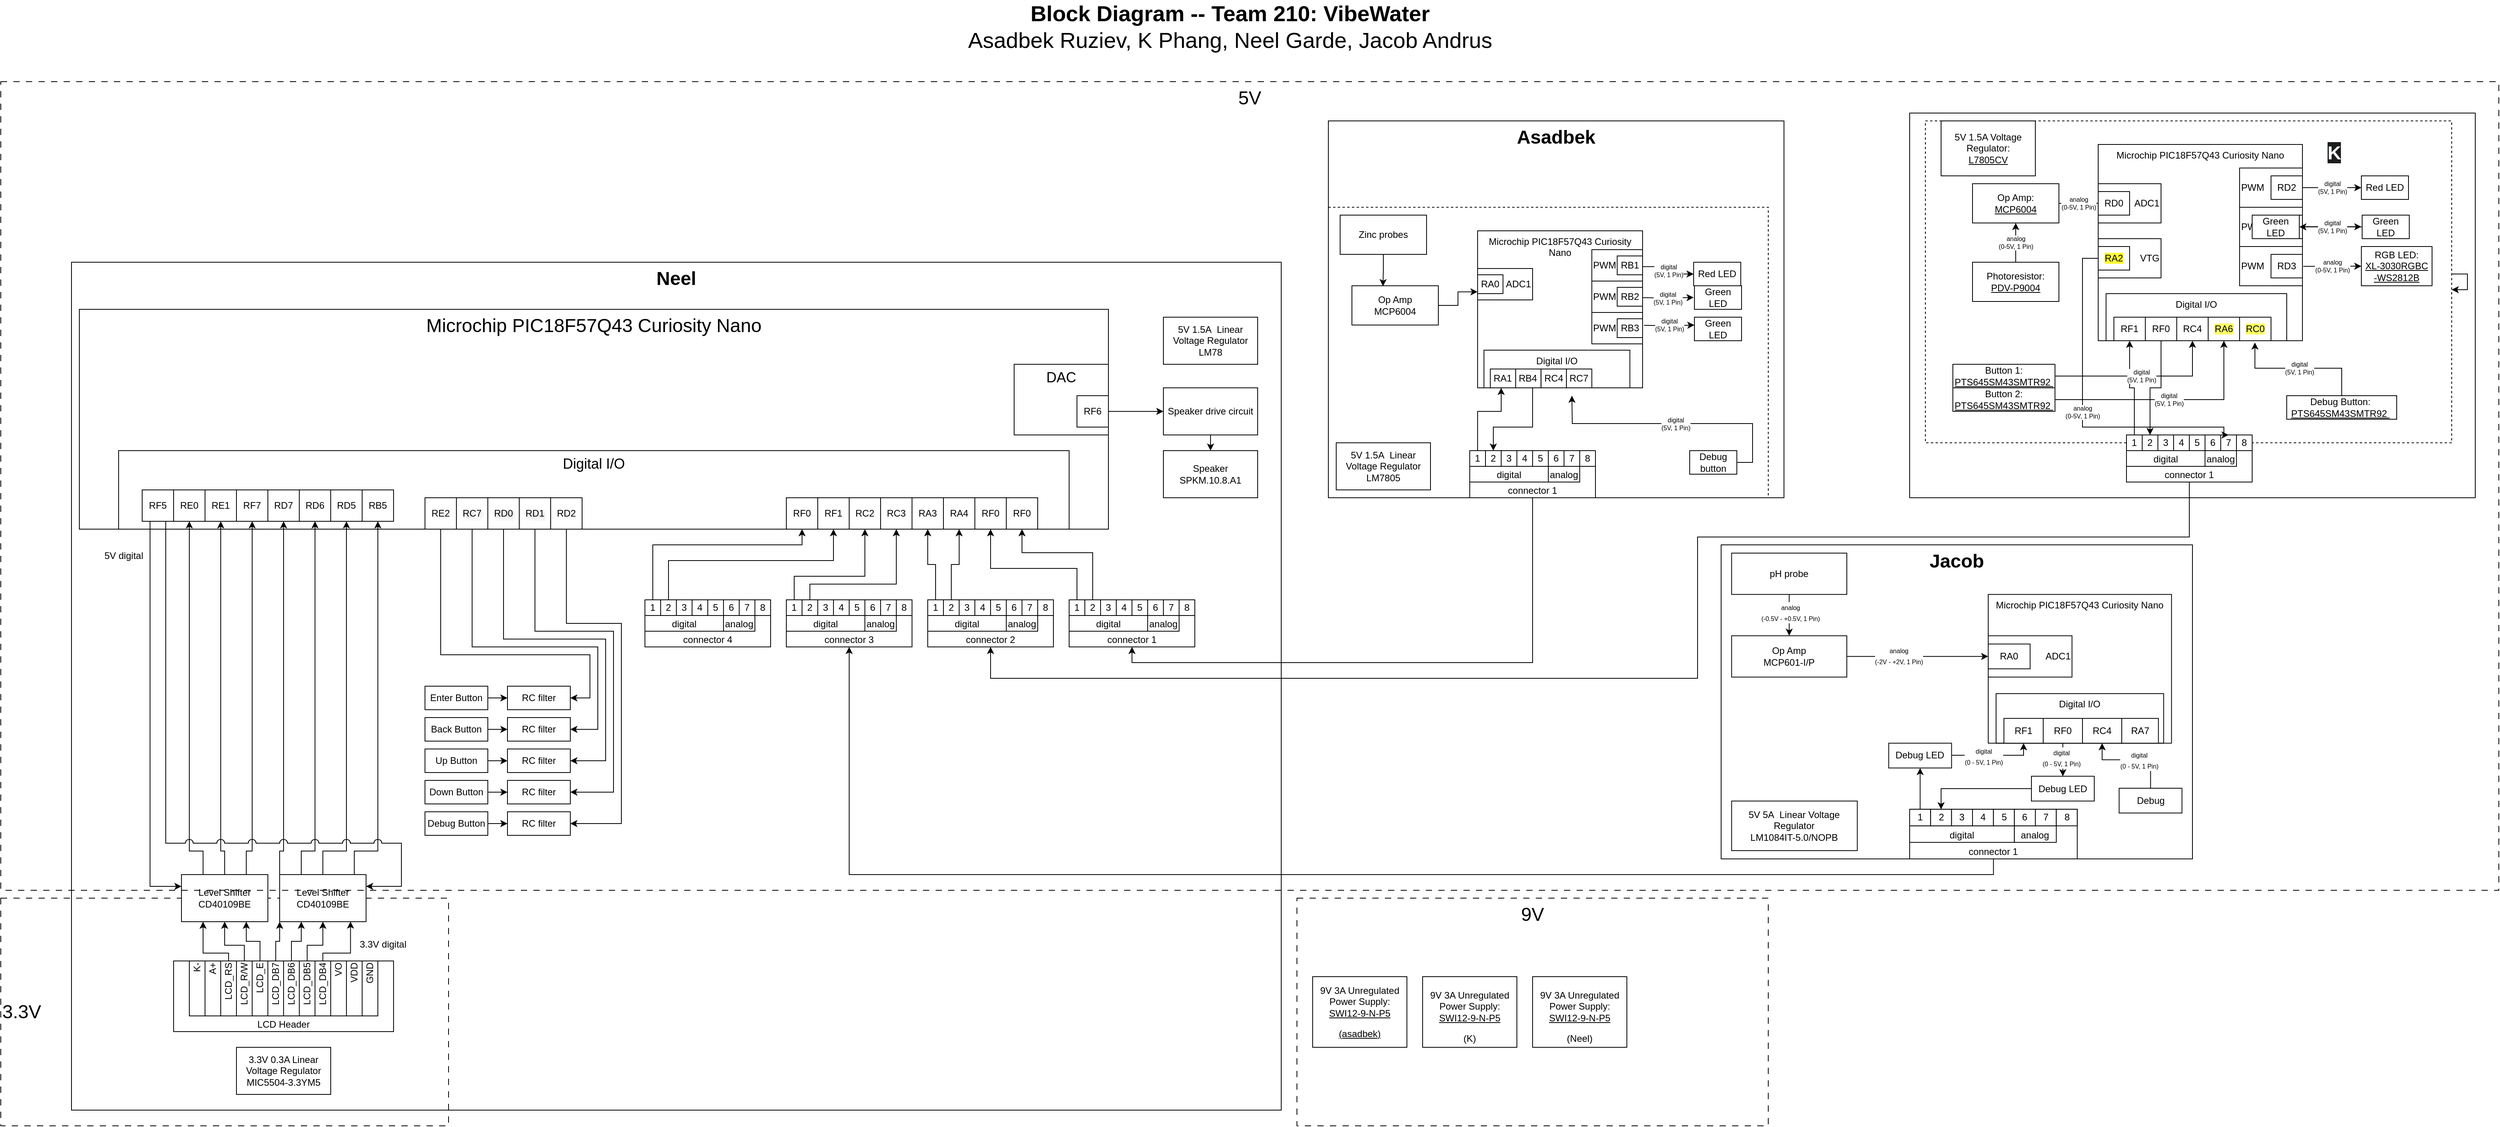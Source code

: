 <mxfile version="28.2.8">
  <diagram name="Page-1" id="D7A3hRXi8sjnXgM3Vncy">
    <mxGraphModel grid="1" page="1" gridSize="10" guides="1" tooltips="1" connect="1" arrows="1" fold="1" pageScale="1" pageWidth="3300" pageHeight="2339" background="none" math="0" shadow="0">
      <root>
        <mxCell id="0" />
        <mxCell id="1" parent="0" />
        <mxCell id="OLav69mlAlpIQvjhcBsY-160" value="Neel" style="rounded=0;whiteSpace=wrap;html=1;fillColor=none;fontStyle=1;verticalAlign=top;fontSize=24;" vertex="1" parent="1">
          <mxGeometry x="340" y="640" width="1540" height="1080" as="geometry" />
        </mxCell>
        <mxCell id="EmmmP5cw6zoP9wVPyDhg-281" value="" style="group;movable=1;resizable=1;rotatable=1;deletable=1;editable=1;locked=0;connectable=1;fontStyle=1;fontSize=18;" connectable="0" vertex="1" parent="1">
          <mxGeometry x="1940" y="560" width="580" height="450" as="geometry" />
        </mxCell>
        <mxCell id="EmmmP5cw6zoP9wVPyDhg-1" value="Asadbek" style="rounded=0;whiteSpace=wrap;html=1;fillColor=none;verticalAlign=top;movable=1;resizable=1;rotatable=1;deletable=1;editable=1;locked=0;connectable=1;fontSize=24;fontStyle=1" vertex="1" parent="EmmmP5cw6zoP9wVPyDhg-281">
          <mxGeometry y="-100" width="580" height="480" as="geometry" />
        </mxCell>
        <mxCell id="ZfCj1toXuSuC-5furzQ7-16" style="edgeStyle=orthogonalEdgeStyle;rounded=0;orthogonalLoop=1;jettySize=auto;html=1;entryX=-0.002;entryY=0.905;entryDx=0;entryDy=0;startArrow=none;startFill=0;exitX=1;exitY=0.5;exitDx=0;exitDy=0;entryPerimeter=0;" edge="1" parent="EmmmP5cw6zoP9wVPyDhg-281" source="9086WfsXm7ovg1fBUHyp-2" target="wP0apoCAPB-PXLfauK3d-102">
          <mxGeometry relative="1" as="geometry">
            <mxPoint x="190.0" y="110" as="targetPoint" />
            <mxPoint x="118.53" y="107" as="sourcePoint" />
          </mxGeometry>
        </mxCell>
        <mxCell id="ZfCj1toXuSuC-5furzQ7-22" style="edgeStyle=orthogonalEdgeStyle;rounded=0;orthogonalLoop=1;jettySize=auto;html=1;entryX=0.5;entryY=0;entryDx=0;entryDy=0;exitX=0.5;exitY=1;exitDx=0;exitDy=0;" edge="1" parent="EmmmP5cw6zoP9wVPyDhg-281" target="EmmmP5cw6zoP9wVPyDhg-161">
          <mxGeometry relative="1" as="geometry">
            <mxPoint x="300" y="340" as="targetPoint" />
            <Array as="points">
              <mxPoint x="260" y="290" />
              <mxPoint x="210" y="290" />
            </Array>
            <mxPoint x="260" y="240" as="sourcePoint" />
          </mxGeometry>
        </mxCell>
        <mxCell id="ZfCj1toXuSuC-5furzQ7-42" style="edgeStyle=orthogonalEdgeStyle;rounded=0;orthogonalLoop=1;jettySize=auto;html=1;exitX=0.5;exitY=0;exitDx=0;exitDy=0;entryX=0.5;entryY=1;entryDx=0;entryDy=0;" edge="1" parent="EmmmP5cw6zoP9wVPyDhg-281" source="EmmmP5cw6zoP9wVPyDhg-160">
          <mxGeometry relative="1" as="geometry">
            <mxPoint x="120" y="340" as="sourcePoint" />
            <Array as="points">
              <mxPoint x="190" y="270" />
              <mxPoint x="220" y="270" />
            </Array>
            <mxPoint x="220" y="240" as="targetPoint" />
          </mxGeometry>
        </mxCell>
        <mxCell id="EmmmP5cw6zoP9wVPyDhg-138" style="edgeStyle=orthogonalEdgeStyle;rounded=0;orthogonalLoop=1;jettySize=auto;html=1;entryX=0.359;entryY=0.011;entryDx=0;entryDy=0;entryPerimeter=0;" edge="1" parent="EmmmP5cw6zoP9wVPyDhg-281" source="EmmmP5cw6zoP9wVPyDhg-136" target="9086WfsXm7ovg1fBUHyp-2">
          <mxGeometry relative="1" as="geometry">
            <mxPoint x="65" y="110" as="targetPoint" />
            <Array as="points" />
          </mxGeometry>
        </mxCell>
        <mxCell id="EmmmP5cw6zoP9wVPyDhg-136" value="&lt;div&gt;Zinc probes&lt;/div&gt;" style="rounded=0;whiteSpace=wrap;html=1;" vertex="1" parent="EmmmP5cw6zoP9wVPyDhg-281">
          <mxGeometry x="15" y="20" width="110" height="50" as="geometry" />
        </mxCell>
        <mxCell id="EmmmP5cw6zoP9wVPyDhg-156" value="" style="group" connectable="0" vertex="1" parent="EmmmP5cw6zoP9wVPyDhg-281">
          <mxGeometry x="180" y="320" width="380" height="60" as="geometry" />
        </mxCell>
        <mxCell id="EmmmP5cw6zoP9wVPyDhg-157" value="connector 1" style="rounded=0;whiteSpace=wrap;html=1;verticalAlign=bottom;" vertex="1" parent="EmmmP5cw6zoP9wVPyDhg-156">
          <mxGeometry width="160" height="60" as="geometry" />
        </mxCell>
        <mxCell id="EmmmP5cw6zoP9wVPyDhg-158" value="digital" style="rounded=0;whiteSpace=wrap;html=1;verticalAlign=bottom;" vertex="1" parent="EmmmP5cw6zoP9wVPyDhg-156">
          <mxGeometry y="20" width="100" height="20" as="geometry" />
        </mxCell>
        <mxCell id="EmmmP5cw6zoP9wVPyDhg-159" value="analog" style="rounded=0;whiteSpace=wrap;html=1;verticalAlign=bottom;" vertex="1" parent="EmmmP5cw6zoP9wVPyDhg-156">
          <mxGeometry x="100" y="20" width="40" height="20" as="geometry" />
        </mxCell>
        <mxCell id="EmmmP5cw6zoP9wVPyDhg-160" value="1" style="rounded=0;whiteSpace=wrap;html=1;" vertex="1" parent="EmmmP5cw6zoP9wVPyDhg-156">
          <mxGeometry width="20" height="20" as="geometry" />
        </mxCell>
        <mxCell id="EmmmP5cw6zoP9wVPyDhg-161" value="2" style="rounded=0;whiteSpace=wrap;html=1;" vertex="1" parent="EmmmP5cw6zoP9wVPyDhg-156">
          <mxGeometry x="20" width="20" height="20" as="geometry" />
        </mxCell>
        <mxCell id="EmmmP5cw6zoP9wVPyDhg-162" value="3" style="rounded=0;whiteSpace=wrap;html=1;" vertex="1" parent="EmmmP5cw6zoP9wVPyDhg-156">
          <mxGeometry x="40" width="20" height="20" as="geometry" />
        </mxCell>
        <mxCell id="EmmmP5cw6zoP9wVPyDhg-163" value="4" style="rounded=0;whiteSpace=wrap;html=1;" vertex="1" parent="EmmmP5cw6zoP9wVPyDhg-156">
          <mxGeometry x="60" width="20" height="20" as="geometry" />
        </mxCell>
        <mxCell id="EmmmP5cw6zoP9wVPyDhg-164" value="5" style="rounded=0;whiteSpace=wrap;html=1;" vertex="1" parent="EmmmP5cw6zoP9wVPyDhg-156">
          <mxGeometry x="80" width="20" height="20" as="geometry" />
        </mxCell>
        <mxCell id="EmmmP5cw6zoP9wVPyDhg-165" value="6" style="rounded=0;whiteSpace=wrap;html=1;" vertex="1" parent="EmmmP5cw6zoP9wVPyDhg-156">
          <mxGeometry x="100" width="20" height="20" as="geometry" />
        </mxCell>
        <mxCell id="EmmmP5cw6zoP9wVPyDhg-166" value="7" style="rounded=0;whiteSpace=wrap;html=1;" vertex="1" parent="EmmmP5cw6zoP9wVPyDhg-156">
          <mxGeometry x="120" width="20" height="20" as="geometry" />
        </mxCell>
        <mxCell id="EmmmP5cw6zoP9wVPyDhg-167" value="8" style="rounded=0;whiteSpace=wrap;html=1;" vertex="1" parent="EmmmP5cw6zoP9wVPyDhg-156">
          <mxGeometry x="140" width="20" height="20" as="geometry" />
        </mxCell>
        <mxCell id="wP0apoCAPB-PXLfauK3d-116" value="" style="rounded=0;whiteSpace=wrap;html=1;fillColor=none;dashed=1;movable=1;resizable=1;rotatable=1;deletable=1;editable=1;locked=0;connectable=1;" vertex="1" parent="EmmmP5cw6zoP9wVPyDhg-156">
          <mxGeometry x="-180" y="-310" width="560" height="370" as="geometry" />
        </mxCell>
        <mxCell id="OLav69mlAlpIQvjhcBsY-152" value="&lt;div&gt;5V 1.5A&amp;nbsp; Linear Voltage Regulator&lt;/div&gt;&lt;div&gt;LM7805&lt;/div&gt;" style="rounded=0;whiteSpace=wrap;html=1;" vertex="1" parent="EmmmP5cw6zoP9wVPyDhg-281">
          <mxGeometry x="10" y="310" width="120" height="60" as="geometry" />
        </mxCell>
        <mxCell id="wP0apoCAPB-PXLfauK3d-59" value="&lt;div&gt;Green LED&lt;/div&gt;" style="rounded=0;whiteSpace=wrap;html=1;movable=1;resizable=1;rotatable=1;deletable=1;editable=1;locked=0;connectable=1;" vertex="1" parent="EmmmP5cw6zoP9wVPyDhg-281">
          <mxGeometry x="466" y="150" width="60" height="30" as="geometry" />
        </mxCell>
        <mxCell id="wP0apoCAPB-PXLfauK3d-60" value="&lt;div&gt;digital&lt;/div&gt;&lt;div&gt;(5V,&amp;nbsp;1 Pin)&lt;/div&gt;" style="edgeStyle=orthogonalEdgeStyle;rounded=0;orthogonalLoop=1;jettySize=auto;html=1;exitX=1.004;exitY=0.726;exitDx=0;exitDy=0;entryX=0;entryY=0.5;entryDx=0;entryDy=0;fontSize=8;movable=1;resizable=1;rotatable=1;deletable=1;editable=1;locked=0;connectable=1;exitPerimeter=0;" edge="1" parent="EmmmP5cw6zoP9wVPyDhg-281">
          <mxGeometry x="0.021" relative="1" as="geometry">
            <mxPoint x="401.84" y="160.4" as="sourcePoint" />
            <mxPoint x="466" y="160.01" as="targetPoint" />
            <mxPoint as="offset" />
          </mxGeometry>
        </mxCell>
        <mxCell id="wP0apoCAPB-PXLfauK3d-96" value="" style="group" connectable="0" vertex="1" parent="EmmmP5cw6zoP9wVPyDhg-281">
          <mxGeometry x="190" y="40" width="210" height="200" as="geometry" />
        </mxCell>
        <mxCell id="wP0apoCAPB-PXLfauK3d-97" value="PWM" style="rounded=0;whiteSpace=wrap;html=1;align=left;fillColor=none;" vertex="1" parent="wP0apoCAPB-PXLfauK3d-96">
          <mxGeometry x="145.385" y="24" width="64.615" height="40" as="geometry" />
        </mxCell>
        <mxCell id="wP0apoCAPB-PXLfauK3d-98" value="PWM" style="rounded=0;whiteSpace=wrap;html=1;align=left;fillColor=none;" vertex="1" parent="wP0apoCAPB-PXLfauK3d-96">
          <mxGeometry x="145.385" y="64" width="64.615" height="40" as="geometry" />
        </mxCell>
        <mxCell id="wP0apoCAPB-PXLfauK3d-99" value="PWM" style="rounded=0;whiteSpace=wrap;html=1;align=left;fillColor=none;" vertex="1" parent="wP0apoCAPB-PXLfauK3d-96">
          <mxGeometry x="145.385" y="104" width="64.615" height="40" as="geometry" />
        </mxCell>
        <mxCell id="wP0apoCAPB-PXLfauK3d-100" value="Microchip PIC18F57Q43 Curiosity Nano" style="rounded=0;whiteSpace=wrap;html=1;verticalAlign=top;fillColor=none;movable=1;resizable=1;rotatable=1;deletable=1;editable=1;locked=0;connectable=1;" vertex="1" parent="wP0apoCAPB-PXLfauK3d-96">
          <mxGeometry width="210" height="200" as="geometry" />
        </mxCell>
        <mxCell id="wP0apoCAPB-PXLfauK3d-101" value="ADC1" style="rounded=0;whiteSpace=wrap;html=1;align=right;" vertex="1" parent="wP0apoCAPB-PXLfauK3d-96">
          <mxGeometry y="48" width="70" height="40" as="geometry" />
        </mxCell>
        <mxCell id="wP0apoCAPB-PXLfauK3d-102" value="RA0" style="rounded=0;whiteSpace=wrap;html=1;" vertex="1" parent="wP0apoCAPB-PXLfauK3d-96">
          <mxGeometry y="56" width="32.308" height="24" as="geometry" />
        </mxCell>
        <mxCell id="wP0apoCAPB-PXLfauK3d-103" value="RB1" style="rounded=0;whiteSpace=wrap;html=1;" vertex="1" parent="wP0apoCAPB-PXLfauK3d-96">
          <mxGeometry x="177.692" y="32" width="32.308" height="24" as="geometry" />
        </mxCell>
        <mxCell id="wP0apoCAPB-PXLfauK3d-104" value="" style="group" connectable="0" vertex="1" parent="wP0apoCAPB-PXLfauK3d-96">
          <mxGeometry x="8.077" y="152" width="185.769" height="48" as="geometry" />
        </mxCell>
        <mxCell id="wP0apoCAPB-PXLfauK3d-105" value="Digital I/O" style="rounded=0;whiteSpace=wrap;html=1;fillColor=none;verticalAlign=top;" vertex="1" parent="wP0apoCAPB-PXLfauK3d-104">
          <mxGeometry width="185.769" height="48" as="geometry" />
        </mxCell>
        <mxCell id="wP0apoCAPB-PXLfauK3d-106" value="RA1" style="rounded=0;whiteSpace=wrap;html=1;" vertex="1" parent="wP0apoCAPB-PXLfauK3d-104">
          <mxGeometry x="8.077" y="24" width="32.308" height="24" as="geometry" />
        </mxCell>
        <mxCell id="wP0apoCAPB-PXLfauK3d-107" value="&lt;div&gt;RB4&lt;/div&gt;" style="rounded=0;whiteSpace=wrap;html=1;" vertex="1" parent="wP0apoCAPB-PXLfauK3d-104">
          <mxGeometry x="40.385" y="24" width="32.308" height="24" as="geometry" />
        </mxCell>
        <mxCell id="wP0apoCAPB-PXLfauK3d-108" value="RC4" style="rounded=0;whiteSpace=wrap;html=1;" vertex="1" parent="wP0apoCAPB-PXLfauK3d-104">
          <mxGeometry x="72.692" y="24" width="32.308" height="24" as="geometry" />
        </mxCell>
        <mxCell id="wP0apoCAPB-PXLfauK3d-109" value="RC7" style="rounded=0;whiteSpace=wrap;html=1;labelBackgroundColor=none;" vertex="1" parent="wP0apoCAPB-PXLfauK3d-104">
          <mxGeometry x="105" y="24" width="32.308" height="24" as="geometry" />
        </mxCell>
        <mxCell id="wP0apoCAPB-PXLfauK3d-110" value="RB2" style="rounded=0;whiteSpace=wrap;html=1;" vertex="1" parent="wP0apoCAPB-PXLfauK3d-96">
          <mxGeometry x="177.692" y="72" width="32.308" height="24" as="geometry" />
        </mxCell>
        <mxCell id="wP0apoCAPB-PXLfauK3d-111" value="RB3" style="rounded=0;whiteSpace=wrap;html=1;" vertex="1" parent="wP0apoCAPB-PXLfauK3d-96">
          <mxGeometry x="177.692" y="112" width="32.308" height="24" as="geometry" />
        </mxCell>
        <mxCell id="9086WfsXm7ovg1fBUHyp-2" value="&lt;div&gt;Op Amp&lt;/div&gt;&lt;div&gt;MCP6004&lt;br&gt;&lt;/div&gt;" style="rounded=0;whiteSpace=wrap;html=1;" vertex="1" parent="EmmmP5cw6zoP9wVPyDhg-281">
          <mxGeometry x="30" y="110" width="110" height="50" as="geometry" />
        </mxCell>
        <mxCell id="wP0apoCAPB-PXLfauK3d-57" value="&lt;div&gt;Green LED&lt;/div&gt;" style="rounded=0;whiteSpace=wrap;html=1;movable=1;resizable=1;rotatable=1;deletable=1;editable=1;locked=0;connectable=1;" vertex="1" parent="EmmmP5cw6zoP9wVPyDhg-281">
          <mxGeometry x="466" y="110" width="60" height="30" as="geometry" />
        </mxCell>
        <mxCell id="wP0apoCAPB-PXLfauK3d-58" value="&lt;div&gt;digital&lt;/div&gt;&lt;div&gt;(5V,&amp;nbsp;1 Pin)&lt;/div&gt;" style="edgeStyle=orthogonalEdgeStyle;rounded=0;orthogonalLoop=1;jettySize=auto;html=1;entryX=0;entryY=0.5;entryDx=0;entryDy=0;fontSize=8;movable=1;resizable=1;rotatable=1;deletable=1;editable=1;locked=0;connectable=1;" edge="1" parent="EmmmP5cw6zoP9wVPyDhg-281">
          <mxGeometry relative="1" as="geometry">
            <mxPoint x="400" y="125.08" as="sourcePoint" />
            <mxPoint x="465" y="124.89" as="targetPoint" />
          </mxGeometry>
        </mxCell>
        <mxCell id="EmmmP5cw6zoP9wVPyDhg-327" value="&lt;div&gt;&lt;b&gt;Block Diagram -- Team 210: VibeWater&lt;/b&gt;&lt;/div&gt;&lt;div&gt;Asadbek Ruziev, K Phang, Neel Garde, Jacob Andrus&lt;/div&gt;" style="text;html=1;strokeColor=none;fillColor=none;align=center;verticalAlign=middle;whiteSpace=wrap;rounded=0;fontSize=28;" vertex="1" parent="1">
          <mxGeometry x="1450" y="310" width="730" height="60" as="geometry" />
        </mxCell>
        <mxCell id="LI171tmOso1WIZCdWfzc-40" value="" style="group;movable=1;resizable=1;rotatable=1;deletable=1;editable=1;locked=0;connectable=1;fontSize=17;" connectable="0" vertex="1" parent="1">
          <mxGeometry x="2440" y="1000" width="600" height="400" as="geometry" />
        </mxCell>
        <mxCell id="LI171tmOso1WIZCdWfzc-41" value="Jacob" style="rounded=0;whiteSpace=wrap;html=1;fillColor=none;verticalAlign=top;movable=1;resizable=1;rotatable=1;deletable=1;editable=1;locked=0;connectable=1;fontSize=24;fontStyle=1" vertex="1" parent="LI171tmOso1WIZCdWfzc-40">
          <mxGeometry width="600" height="400" as="geometry" />
        </mxCell>
        <mxCell id="LI171tmOso1WIZCdWfzc-42" value="Microchip PIC18F57Q43 Curiosity Nano" style="rounded=0;whiteSpace=wrap;html=1;verticalAlign=top;fillColor=default;movable=1;resizable=1;rotatable=1;deletable=1;editable=1;locked=0;connectable=1;" vertex="1" parent="LI171tmOso1WIZCdWfzc-40">
          <mxGeometry x="340" y="63.158" width="233.33" height="189.474" as="geometry" />
        </mxCell>
        <mxCell id="LI171tmOso1WIZCdWfzc-43" value="Digital I/O" style="rounded=0;whiteSpace=wrap;html=1;fillColor=none;verticalAlign=top;" vertex="1" parent="LI171tmOso1WIZCdWfzc-40">
          <mxGeometry x="350" y="189.474" width="213.33" height="63.158" as="geometry" />
        </mxCell>
        <mxCell id="LI171tmOso1WIZCdWfzc-44" style="edgeStyle=orthogonalEdgeStyle;rounded=0;orthogonalLoop=1;jettySize=auto;html=1;entryX=0;entryY=0.5;entryDx=0;entryDy=0;startArrow=none;startFill=0;exitX=1;exitY=0.5;exitDx=0;exitDy=0;" edge="1" parent="LI171tmOso1WIZCdWfzc-40" source="LI171tmOso1WIZCdWfzc-62" target="LI171tmOso1WIZCdWfzc-47">
          <mxGeometry relative="1" as="geometry">
            <mxPoint x="200" y="178.947" as="targetPoint" />
            <mxPoint x="173.333" y="142.105" as="sourcePoint" />
          </mxGeometry>
        </mxCell>
        <mxCell id="AZ1feZCWGxMJwPbbBS6C-12" value="&lt;font style=&quot;font-size: 8px;&quot;&gt;analog&lt;/font&gt;&lt;div&gt;&lt;font style=&quot;font-size: 8px;&quot;&gt;(-2V - +2V, 1 Pin)&lt;/font&gt;&lt;/div&gt;" style="edgeLabel;html=1;align=center;verticalAlign=middle;resizable=0;points=[];" connectable="0" vertex="1" parent="LI171tmOso1WIZCdWfzc-44">
          <mxGeometry x="-0.266" y="1" relative="1" as="geometry">
            <mxPoint as="offset" />
          </mxGeometry>
        </mxCell>
        <mxCell id="LI171tmOso1WIZCdWfzc-47" value="ADC1" style="rounded=0;whiteSpace=wrap;html=1;align=right;" vertex="1" parent="LI171tmOso1WIZCdWfzc-40">
          <mxGeometry x="339.997" y="115.789" width="106.667" height="52.632" as="geometry" />
        </mxCell>
        <mxCell id="LI171tmOso1WIZCdWfzc-48" value="RF1" style="rounded=0;whiteSpace=wrap;html=1;" vertex="1" parent="LI171tmOso1WIZCdWfzc-40">
          <mxGeometry x="360" y="221.053" width="50" height="31.579" as="geometry" />
        </mxCell>
        <mxCell id="AZ1feZCWGxMJwPbbBS6C-16" style="edgeStyle=orthogonalEdgeStyle;rounded=0;orthogonalLoop=1;jettySize=auto;html=1;exitX=0.5;exitY=1;exitDx=0;exitDy=0;entryX=0.5;entryY=0;entryDx=0;entryDy=0;" edge="1" parent="LI171tmOso1WIZCdWfzc-40" source="LI171tmOso1WIZCdWfzc-49" target="AZ1feZCWGxMJwPbbBS6C-2">
          <mxGeometry relative="1" as="geometry" />
        </mxCell>
        <mxCell id="AZ1feZCWGxMJwPbbBS6C-20" value="&lt;font style=&quot;font-size: 8px;&quot;&gt;digital&lt;/font&gt;&lt;div&gt;&lt;font style=&quot;font-size: 8px;&quot;&gt;(0 - 5V, 1 Pin)&lt;/font&gt;&lt;/div&gt;" style="edgeLabel;html=1;align=center;verticalAlign=middle;resizable=0;points=[];" connectable="0" vertex="1" parent="AZ1feZCWGxMJwPbbBS6C-16">
          <mxGeometry x="-0.119" y="-2" relative="1" as="geometry">
            <mxPoint as="offset" />
          </mxGeometry>
        </mxCell>
        <mxCell id="LI171tmOso1WIZCdWfzc-49" value="&lt;div&gt;RF0&lt;/div&gt;" style="rounded=0;whiteSpace=wrap;html=1;" vertex="1" parent="LI171tmOso1WIZCdWfzc-40">
          <mxGeometry x="410" y="221.053" width="50" height="31.579" as="geometry" />
        </mxCell>
        <mxCell id="AZ1feZCWGxMJwPbbBS6C-14" style="edgeStyle=orthogonalEdgeStyle;rounded=0;orthogonalLoop=1;jettySize=auto;html=1;exitX=0.5;exitY=0;exitDx=0;exitDy=0;" edge="1" parent="LI171tmOso1WIZCdWfzc-40" source="LI171tmOso1WIZCdWfzc-51" target="LI171tmOso1WIZCdWfzc-52">
          <mxGeometry relative="1" as="geometry">
            <Array as="points">
              <mxPoint x="547" y="273.684" />
              <mxPoint x="485" y="273.684" />
            </Array>
          </mxGeometry>
        </mxCell>
        <mxCell id="AZ1feZCWGxMJwPbbBS6C-28" value="&lt;font style=&quot;font-size: 8px;&quot;&gt;digital&lt;/font&gt;&lt;div&gt;&lt;font style=&quot;font-size: 8px;&quot;&gt;(0 - 5V, 1 Pin)&lt;/font&gt;&lt;/div&gt;" style="edgeLabel;html=1;align=center;verticalAlign=middle;resizable=0;points=[];" connectable="0" vertex="1" parent="AZ1feZCWGxMJwPbbBS6C-14">
          <mxGeometry x="-0.136" relative="1" as="geometry">
            <mxPoint as="offset" />
          </mxGeometry>
        </mxCell>
        <mxCell id="LI171tmOso1WIZCdWfzc-51" value="Debug" style="rounded=0;whiteSpace=wrap;html=1;" vertex="1" parent="LI171tmOso1WIZCdWfzc-40">
          <mxGeometry x="506.667" y="310.001" width="80" height="31.579" as="geometry" />
        </mxCell>
        <mxCell id="LI171tmOso1WIZCdWfzc-52" value="RC4" style="rounded=0;whiteSpace=wrap;html=1;" vertex="1" parent="LI171tmOso1WIZCdWfzc-40">
          <mxGeometry x="460" y="221.053" width="50" height="31.579" as="geometry" />
        </mxCell>
        <mxCell id="LI171tmOso1WIZCdWfzc-53" value="&lt;span&gt;RA7&lt;/span&gt;" style="rounded=0;whiteSpace=wrap;html=1;labelBackgroundColor=none;" vertex="1" parent="LI171tmOso1WIZCdWfzc-40">
          <mxGeometry x="510" y="221.053" width="46.67" height="31.579" as="geometry" />
        </mxCell>
        <mxCell id="LI171tmOso1WIZCdWfzc-56" value="RA0" style="rounded=0;whiteSpace=wrap;html=1;" vertex="1" parent="LI171tmOso1WIZCdWfzc-40">
          <mxGeometry x="339.997" y="126.316" width="53.333" height="31.579" as="geometry" />
        </mxCell>
        <mxCell id="LI171tmOso1WIZCdWfzc-60" style="edgeStyle=orthogonalEdgeStyle;rounded=0;orthogonalLoop=1;jettySize=auto;html=1;entryX=0.5;entryY=0;entryDx=0;entryDy=0;" edge="1" parent="LI171tmOso1WIZCdWfzc-40" source="LI171tmOso1WIZCdWfzc-61" target="LI171tmOso1WIZCdWfzc-62">
          <mxGeometry relative="1" as="geometry" />
        </mxCell>
        <mxCell id="AZ1feZCWGxMJwPbbBS6C-7" value="&lt;font style=&quot;font-size: 8px;&quot;&gt;analog&lt;/font&gt;&lt;br&gt;&lt;div&gt;&lt;font style=&quot;font-size: 8px;&quot;&gt;(-0.5V - +0.5V, 1 Pin)&lt;/font&gt;&lt;/div&gt;" style="edgeLabel;html=1;align=center;verticalAlign=middle;resizable=0;points=[];" connectable="0" vertex="1" parent="LI171tmOso1WIZCdWfzc-60">
          <mxGeometry x="-0.136" y="1" relative="1" as="geometry">
            <mxPoint as="offset" />
          </mxGeometry>
        </mxCell>
        <mxCell id="LI171tmOso1WIZCdWfzc-61" value="pH probe" style="rounded=0;whiteSpace=wrap;html=1;" vertex="1" parent="LI171tmOso1WIZCdWfzc-40">
          <mxGeometry x="13.333" y="10.526" width="146.667" height="52.632" as="geometry" />
        </mxCell>
        <mxCell id="LI171tmOso1WIZCdWfzc-62" value="&lt;div&gt;Op Amp&lt;/div&gt;&lt;div&gt;MCP601-I/P&lt;/div&gt;" style="rounded=0;whiteSpace=wrap;html=1;" vertex="1" parent="LI171tmOso1WIZCdWfzc-40">
          <mxGeometry x="13.333" y="115.789" width="146.667" height="52.632" as="geometry" />
        </mxCell>
        <mxCell id="LI171tmOso1WIZCdWfzc-63" value="" style="group" connectable="0" vertex="1" parent="LI171tmOso1WIZCdWfzc-40">
          <mxGeometry x="240" y="336.842" width="213.333" height="63.158" as="geometry" />
        </mxCell>
        <mxCell id="LI171tmOso1WIZCdWfzc-64" value="connector 1" style="rounded=0;whiteSpace=wrap;html=1;verticalAlign=bottom;" vertex="1" parent="LI171tmOso1WIZCdWfzc-63">
          <mxGeometry width="213.333" height="63.158" as="geometry" />
        </mxCell>
        <mxCell id="LI171tmOso1WIZCdWfzc-65" value="digital" style="rounded=0;whiteSpace=wrap;html=1;verticalAlign=bottom;" vertex="1" parent="LI171tmOso1WIZCdWfzc-63">
          <mxGeometry y="21.053" width="133.333" height="21.053" as="geometry" />
        </mxCell>
        <mxCell id="LI171tmOso1WIZCdWfzc-66" value="analog" style="rounded=0;whiteSpace=wrap;html=1;verticalAlign=bottom;" vertex="1" parent="LI171tmOso1WIZCdWfzc-63">
          <mxGeometry x="133.333" y="21.053" width="53.333" height="21.053" as="geometry" />
        </mxCell>
        <mxCell id="LI171tmOso1WIZCdWfzc-67" value="1" style="rounded=0;whiteSpace=wrap;html=1;" vertex="1" parent="LI171tmOso1WIZCdWfzc-63">
          <mxGeometry width="26.667" height="21.053" as="geometry" />
        </mxCell>
        <mxCell id="LI171tmOso1WIZCdWfzc-68" value="2" style="rounded=0;whiteSpace=wrap;html=1;" vertex="1" parent="LI171tmOso1WIZCdWfzc-63">
          <mxGeometry x="26.667" width="26.667" height="21.053" as="geometry" />
        </mxCell>
        <mxCell id="LI171tmOso1WIZCdWfzc-69" value="3" style="rounded=0;whiteSpace=wrap;html=1;" vertex="1" parent="LI171tmOso1WIZCdWfzc-63">
          <mxGeometry x="53.333" width="26.667" height="21.053" as="geometry" />
        </mxCell>
        <mxCell id="LI171tmOso1WIZCdWfzc-70" value="4" style="rounded=0;whiteSpace=wrap;html=1;" vertex="1" parent="LI171tmOso1WIZCdWfzc-63">
          <mxGeometry x="80" width="26.667" height="21.053" as="geometry" />
        </mxCell>
        <mxCell id="LI171tmOso1WIZCdWfzc-71" value="5" style="rounded=0;whiteSpace=wrap;html=1;" vertex="1" parent="LI171tmOso1WIZCdWfzc-63">
          <mxGeometry x="106.667" width="26.667" height="21.053" as="geometry" />
        </mxCell>
        <mxCell id="LI171tmOso1WIZCdWfzc-72" value="6" style="rounded=0;whiteSpace=wrap;html=1;" vertex="1" parent="LI171tmOso1WIZCdWfzc-63">
          <mxGeometry x="133.333" width="26.667" height="21.053" as="geometry" />
        </mxCell>
        <mxCell id="LI171tmOso1WIZCdWfzc-73" value="7" style="rounded=0;whiteSpace=wrap;html=1;" vertex="1" parent="LI171tmOso1WIZCdWfzc-63">
          <mxGeometry x="160" width="26.667" height="21.053" as="geometry" />
        </mxCell>
        <mxCell id="LI171tmOso1WIZCdWfzc-74" value="8" style="rounded=0;whiteSpace=wrap;html=1;" vertex="1" parent="LI171tmOso1WIZCdWfzc-63">
          <mxGeometry x="186.667" width="26.667" height="21.053" as="geometry" />
        </mxCell>
        <mxCell id="OLav69mlAlpIQvjhcBsY-155" value="&lt;div&gt;5V 5A&amp;nbsp; Linear Voltage Regulator&lt;/div&gt;&lt;div&gt;LM1084IT-5.0/NOPB&lt;/div&gt;" style="rounded=0;whiteSpace=wrap;html=1;" vertex="1" parent="LI171tmOso1WIZCdWfzc-40">
          <mxGeometry x="13.333" y="326.316" width="160" height="63.158" as="geometry" />
        </mxCell>
        <mxCell id="AZ1feZCWGxMJwPbbBS6C-24" style="edgeStyle=orthogonalEdgeStyle;rounded=0;orthogonalLoop=1;jettySize=auto;html=1;entryX=0.5;entryY=1;entryDx=0;entryDy=0;" edge="1" parent="LI171tmOso1WIZCdWfzc-40" target="LI171tmOso1WIZCdWfzc-48">
          <mxGeometry relative="1" as="geometry">
            <mxPoint x="293" y="268" as="sourcePoint" />
            <Array as="points">
              <mxPoint x="385" y="268" />
            </Array>
          </mxGeometry>
        </mxCell>
        <mxCell id="AZ1feZCWGxMJwPbbBS6C-27" value="&lt;font style=&quot;font-size: 8px;&quot;&gt;digital&lt;/font&gt;&lt;div&gt;&lt;font style=&quot;font-size: 8px;&quot;&gt;(0 - 5V, 1 Pin)&lt;/font&gt;&lt;/div&gt;" style="edgeLabel;html=1;align=center;verticalAlign=middle;resizable=0;points=[];" connectable="0" vertex="1" parent="AZ1feZCWGxMJwPbbBS6C-24">
          <mxGeometry x="-0.244" y="-1" relative="1" as="geometry">
            <mxPoint as="offset" />
          </mxGeometry>
        </mxCell>
        <mxCell id="AZ1feZCWGxMJwPbbBS6C-1" value="Debug LED" style="rounded=0;whiteSpace=wrap;html=1;" vertex="1" parent="LI171tmOso1WIZCdWfzc-40">
          <mxGeometry x="213.33" y="252.631" width="80" height="31.579" as="geometry" />
        </mxCell>
        <mxCell id="AZ1feZCWGxMJwPbbBS6C-26" style="edgeStyle=orthogonalEdgeStyle;rounded=0;orthogonalLoop=1;jettySize=auto;html=1;exitX=0;exitY=0.5;exitDx=0;exitDy=0;entryX=0.5;entryY=0;entryDx=0;entryDy=0;" edge="1" parent="LI171tmOso1WIZCdWfzc-40" source="AZ1feZCWGxMJwPbbBS6C-2" target="LI171tmOso1WIZCdWfzc-68">
          <mxGeometry relative="1" as="geometry" />
        </mxCell>
        <mxCell id="AZ1feZCWGxMJwPbbBS6C-2" value="Debug LED" style="rounded=0;whiteSpace=wrap;html=1;" vertex="1" parent="LI171tmOso1WIZCdWfzc-40">
          <mxGeometry x="395" y="294.741" width="80" height="31.579" as="geometry" />
        </mxCell>
        <mxCell id="AZ1feZCWGxMJwPbbBS6C-25" style="edgeStyle=orthogonalEdgeStyle;rounded=0;orthogonalLoop=1;jettySize=auto;html=1;exitX=0.5;exitY=0;exitDx=0;exitDy=0;entryX=0.5;entryY=1;entryDx=0;entryDy=0;" edge="1" parent="LI171tmOso1WIZCdWfzc-40" source="LI171tmOso1WIZCdWfzc-67" target="AZ1feZCWGxMJwPbbBS6C-1">
          <mxGeometry relative="1" as="geometry" />
        </mxCell>
        <mxCell id="OLav69mlAlpIQvjhcBsY-2" value="3.3V" style="rounded=0;whiteSpace=wrap;html=1;fillColor=none;dashed=1;dashPattern=8 8;verticalAlign=middle;fontSize=24;align=left;" vertex="1" parent="1">
          <mxGeometry x="250" y="1450" width="570" height="290" as="geometry" />
        </mxCell>
        <mxCell id="OLav69mlAlpIQvjhcBsY-3" value="Microchip PIC18F57Q43 Curiosity Nano" style="rounded=0;whiteSpace=wrap;html=1;verticalAlign=top;fontSize=24;" vertex="1" parent="1">
          <mxGeometry x="350" y="700" width="1310" height="280" as="geometry" />
        </mxCell>
        <mxCell id="OLav69mlAlpIQvjhcBsY-4" value="Digital I/O" style="rounded=0;whiteSpace=wrap;html=1;verticalAlign=top;fontSize=18;" vertex="1" parent="1">
          <mxGeometry x="400" y="880" width="1210" height="100" as="geometry" />
        </mxCell>
        <mxCell id="OLav69mlAlpIQvjhcBsY-5" value="" style="group" connectable="0" vertex="1" parent="1">
          <mxGeometry x="1070" y="1070" width="160" height="60" as="geometry" />
        </mxCell>
        <mxCell id="OLav69mlAlpIQvjhcBsY-6" value="connector 4" style="rounded=0;whiteSpace=wrap;html=1;verticalAlign=bottom;" vertex="1" parent="OLav69mlAlpIQvjhcBsY-5">
          <mxGeometry width="160" height="60" as="geometry" />
        </mxCell>
        <mxCell id="OLav69mlAlpIQvjhcBsY-7" value="digital" style="rounded=0;whiteSpace=wrap;html=1;verticalAlign=bottom;" vertex="1" parent="OLav69mlAlpIQvjhcBsY-5">
          <mxGeometry y="20" width="100" height="20" as="geometry" />
        </mxCell>
        <mxCell id="OLav69mlAlpIQvjhcBsY-8" value="analog" style="rounded=0;whiteSpace=wrap;html=1;verticalAlign=bottom;" vertex="1" parent="OLav69mlAlpIQvjhcBsY-5">
          <mxGeometry x="100" y="20" width="40" height="20" as="geometry" />
        </mxCell>
        <mxCell id="OLav69mlAlpIQvjhcBsY-9" value="1" style="rounded=0;whiteSpace=wrap;html=1;" vertex="1" parent="OLav69mlAlpIQvjhcBsY-5">
          <mxGeometry width="20" height="20" as="geometry" />
        </mxCell>
        <mxCell id="OLav69mlAlpIQvjhcBsY-10" value="2" style="rounded=0;whiteSpace=wrap;html=1;" vertex="1" parent="OLav69mlAlpIQvjhcBsY-5">
          <mxGeometry x="20" width="20" height="20" as="geometry" />
        </mxCell>
        <mxCell id="OLav69mlAlpIQvjhcBsY-11" value="3" style="rounded=0;whiteSpace=wrap;html=1;" vertex="1" parent="OLav69mlAlpIQvjhcBsY-5">
          <mxGeometry x="40" width="20" height="20" as="geometry" />
        </mxCell>
        <mxCell id="OLav69mlAlpIQvjhcBsY-12" value="4" style="rounded=0;whiteSpace=wrap;html=1;" vertex="1" parent="OLav69mlAlpIQvjhcBsY-5">
          <mxGeometry x="60" width="20" height="20" as="geometry" />
        </mxCell>
        <mxCell id="OLav69mlAlpIQvjhcBsY-13" value="5" style="rounded=0;whiteSpace=wrap;html=1;" vertex="1" parent="OLav69mlAlpIQvjhcBsY-5">
          <mxGeometry x="80" width="20" height="20" as="geometry" />
        </mxCell>
        <mxCell id="OLav69mlAlpIQvjhcBsY-14" value="6" style="rounded=0;whiteSpace=wrap;html=1;" vertex="1" parent="OLav69mlAlpIQvjhcBsY-5">
          <mxGeometry x="100" width="20" height="20" as="geometry" />
        </mxCell>
        <mxCell id="OLav69mlAlpIQvjhcBsY-15" value="7" style="rounded=0;whiteSpace=wrap;html=1;" vertex="1" parent="OLav69mlAlpIQvjhcBsY-5">
          <mxGeometry x="120" width="20" height="20" as="geometry" />
        </mxCell>
        <mxCell id="OLav69mlAlpIQvjhcBsY-16" value="8" style="rounded=0;whiteSpace=wrap;html=1;" vertex="1" parent="OLav69mlAlpIQvjhcBsY-5">
          <mxGeometry x="140" width="20" height="20" as="geometry" />
        </mxCell>
        <mxCell id="OLav69mlAlpIQvjhcBsY-17" value="" style="group" connectable="0" vertex="1" parent="1">
          <mxGeometry x="1250" y="1070" width="160" height="60" as="geometry" />
        </mxCell>
        <mxCell id="OLav69mlAlpIQvjhcBsY-18" value="connector 3" style="rounded=0;whiteSpace=wrap;html=1;verticalAlign=bottom;" vertex="1" parent="OLav69mlAlpIQvjhcBsY-17">
          <mxGeometry width="160" height="60" as="geometry" />
        </mxCell>
        <mxCell id="OLav69mlAlpIQvjhcBsY-19" value="digital" style="rounded=0;whiteSpace=wrap;html=1;verticalAlign=bottom;" vertex="1" parent="OLav69mlAlpIQvjhcBsY-17">
          <mxGeometry y="20" width="100" height="20" as="geometry" />
        </mxCell>
        <mxCell id="OLav69mlAlpIQvjhcBsY-20" value="analog" style="rounded=0;whiteSpace=wrap;html=1;verticalAlign=bottom;" vertex="1" parent="OLav69mlAlpIQvjhcBsY-17">
          <mxGeometry x="100" y="20" width="40" height="20" as="geometry" />
        </mxCell>
        <mxCell id="OLav69mlAlpIQvjhcBsY-21" value="1" style="rounded=0;whiteSpace=wrap;html=1;" vertex="1" parent="OLav69mlAlpIQvjhcBsY-17">
          <mxGeometry width="20" height="20" as="geometry" />
        </mxCell>
        <mxCell id="OLav69mlAlpIQvjhcBsY-22" value="2" style="rounded=0;whiteSpace=wrap;html=1;" vertex="1" parent="OLav69mlAlpIQvjhcBsY-17">
          <mxGeometry x="20" width="20" height="20" as="geometry" />
        </mxCell>
        <mxCell id="OLav69mlAlpIQvjhcBsY-23" value="3" style="rounded=0;whiteSpace=wrap;html=1;" vertex="1" parent="OLav69mlAlpIQvjhcBsY-17">
          <mxGeometry x="40" width="20" height="20" as="geometry" />
        </mxCell>
        <mxCell id="OLav69mlAlpIQvjhcBsY-24" value="4" style="rounded=0;whiteSpace=wrap;html=1;" vertex="1" parent="OLav69mlAlpIQvjhcBsY-17">
          <mxGeometry x="60" width="20" height="20" as="geometry" />
        </mxCell>
        <mxCell id="OLav69mlAlpIQvjhcBsY-25" value="5" style="rounded=0;whiteSpace=wrap;html=1;" vertex="1" parent="OLav69mlAlpIQvjhcBsY-17">
          <mxGeometry x="80" width="20" height="20" as="geometry" />
        </mxCell>
        <mxCell id="OLav69mlAlpIQvjhcBsY-26" value="6" style="rounded=0;whiteSpace=wrap;html=1;" vertex="1" parent="OLav69mlAlpIQvjhcBsY-17">
          <mxGeometry x="100" width="20" height="20" as="geometry" />
        </mxCell>
        <mxCell id="OLav69mlAlpIQvjhcBsY-27" value="7" style="rounded=0;whiteSpace=wrap;html=1;" vertex="1" parent="OLav69mlAlpIQvjhcBsY-17">
          <mxGeometry x="120" width="20" height="20" as="geometry" />
        </mxCell>
        <mxCell id="OLav69mlAlpIQvjhcBsY-28" value="8" style="rounded=0;whiteSpace=wrap;html=1;" vertex="1" parent="OLav69mlAlpIQvjhcBsY-17">
          <mxGeometry x="140" width="20" height="20" as="geometry" />
        </mxCell>
        <mxCell id="OLav69mlAlpIQvjhcBsY-29" value="" style="group" connectable="0" vertex="1" parent="1">
          <mxGeometry x="1430" y="1070" width="160" height="60" as="geometry" />
        </mxCell>
        <mxCell id="OLav69mlAlpIQvjhcBsY-30" value="connector 2" style="rounded=0;whiteSpace=wrap;html=1;verticalAlign=bottom;" vertex="1" parent="OLav69mlAlpIQvjhcBsY-29">
          <mxGeometry width="160" height="60" as="geometry" />
        </mxCell>
        <mxCell id="OLav69mlAlpIQvjhcBsY-31" value="digital" style="rounded=0;whiteSpace=wrap;html=1;verticalAlign=bottom;" vertex="1" parent="OLav69mlAlpIQvjhcBsY-29">
          <mxGeometry y="20" width="100" height="20" as="geometry" />
        </mxCell>
        <mxCell id="OLav69mlAlpIQvjhcBsY-32" value="analog" style="rounded=0;whiteSpace=wrap;html=1;verticalAlign=bottom;" vertex="1" parent="OLav69mlAlpIQvjhcBsY-29">
          <mxGeometry x="100" y="20" width="40" height="20" as="geometry" />
        </mxCell>
        <mxCell id="OLav69mlAlpIQvjhcBsY-33" value="1" style="rounded=0;whiteSpace=wrap;html=1;" vertex="1" parent="OLav69mlAlpIQvjhcBsY-29">
          <mxGeometry width="20" height="20" as="geometry" />
        </mxCell>
        <mxCell id="OLav69mlAlpIQvjhcBsY-34" value="2" style="rounded=0;whiteSpace=wrap;html=1;" vertex="1" parent="OLav69mlAlpIQvjhcBsY-29">
          <mxGeometry x="20" width="20" height="20" as="geometry" />
        </mxCell>
        <mxCell id="OLav69mlAlpIQvjhcBsY-35" value="3" style="rounded=0;whiteSpace=wrap;html=1;" vertex="1" parent="OLav69mlAlpIQvjhcBsY-29">
          <mxGeometry x="40" width="20" height="20" as="geometry" />
        </mxCell>
        <mxCell id="OLav69mlAlpIQvjhcBsY-36" value="4" style="rounded=0;whiteSpace=wrap;html=1;" vertex="1" parent="OLav69mlAlpIQvjhcBsY-29">
          <mxGeometry x="60" width="20" height="20" as="geometry" />
        </mxCell>
        <mxCell id="OLav69mlAlpIQvjhcBsY-37" value="5" style="rounded=0;whiteSpace=wrap;html=1;" vertex="1" parent="OLav69mlAlpIQvjhcBsY-29">
          <mxGeometry x="80" width="20" height="20" as="geometry" />
        </mxCell>
        <mxCell id="OLav69mlAlpIQvjhcBsY-38" value="6" style="rounded=0;whiteSpace=wrap;html=1;" vertex="1" parent="OLav69mlAlpIQvjhcBsY-29">
          <mxGeometry x="100" width="20" height="20" as="geometry" />
        </mxCell>
        <mxCell id="OLav69mlAlpIQvjhcBsY-39" value="7" style="rounded=0;whiteSpace=wrap;html=1;" vertex="1" parent="OLav69mlAlpIQvjhcBsY-29">
          <mxGeometry x="120" width="20" height="20" as="geometry" />
        </mxCell>
        <mxCell id="OLav69mlAlpIQvjhcBsY-40" value="8" style="rounded=0;whiteSpace=wrap;html=1;" vertex="1" parent="OLav69mlAlpIQvjhcBsY-29">
          <mxGeometry x="140" width="20" height="20" as="geometry" />
        </mxCell>
        <mxCell id="OLav69mlAlpIQvjhcBsY-41" value="" style="group" connectable="0" vertex="1" parent="1">
          <mxGeometry x="1610" y="1070" width="160" height="60" as="geometry" />
        </mxCell>
        <mxCell id="OLav69mlAlpIQvjhcBsY-42" value="connector 1" style="rounded=0;whiteSpace=wrap;html=1;verticalAlign=bottom;" vertex="1" parent="OLav69mlAlpIQvjhcBsY-41">
          <mxGeometry width="160" height="60" as="geometry" />
        </mxCell>
        <mxCell id="OLav69mlAlpIQvjhcBsY-43" value="digital" style="rounded=0;whiteSpace=wrap;html=1;verticalAlign=bottom;" vertex="1" parent="OLav69mlAlpIQvjhcBsY-41">
          <mxGeometry y="20" width="100" height="20" as="geometry" />
        </mxCell>
        <mxCell id="OLav69mlAlpIQvjhcBsY-44" value="analog" style="rounded=0;whiteSpace=wrap;html=1;verticalAlign=bottom;" vertex="1" parent="OLav69mlAlpIQvjhcBsY-41">
          <mxGeometry x="100" y="20" width="40" height="20" as="geometry" />
        </mxCell>
        <mxCell id="OLav69mlAlpIQvjhcBsY-45" value="1" style="rounded=0;whiteSpace=wrap;html=1;" vertex="1" parent="OLav69mlAlpIQvjhcBsY-41">
          <mxGeometry width="20" height="20" as="geometry" />
        </mxCell>
        <mxCell id="OLav69mlAlpIQvjhcBsY-46" value="2" style="rounded=0;whiteSpace=wrap;html=1;" vertex="1" parent="OLav69mlAlpIQvjhcBsY-41">
          <mxGeometry x="20" width="20" height="20" as="geometry" />
        </mxCell>
        <mxCell id="OLav69mlAlpIQvjhcBsY-47" value="3" style="rounded=0;whiteSpace=wrap;html=1;" vertex="1" parent="OLav69mlAlpIQvjhcBsY-41">
          <mxGeometry x="40" width="20" height="20" as="geometry" />
        </mxCell>
        <mxCell id="OLav69mlAlpIQvjhcBsY-48" value="4" style="rounded=0;whiteSpace=wrap;html=1;" vertex="1" parent="OLav69mlAlpIQvjhcBsY-41">
          <mxGeometry x="60" width="20" height="20" as="geometry" />
        </mxCell>
        <mxCell id="OLav69mlAlpIQvjhcBsY-49" value="5" style="rounded=0;whiteSpace=wrap;html=1;" vertex="1" parent="OLav69mlAlpIQvjhcBsY-41">
          <mxGeometry x="80" width="20" height="20" as="geometry" />
        </mxCell>
        <mxCell id="OLav69mlAlpIQvjhcBsY-50" value="6" style="rounded=0;whiteSpace=wrap;html=1;" vertex="1" parent="OLav69mlAlpIQvjhcBsY-41">
          <mxGeometry x="100" width="20" height="20" as="geometry" />
        </mxCell>
        <mxCell id="OLav69mlAlpIQvjhcBsY-51" value="7" style="rounded=0;whiteSpace=wrap;html=1;" vertex="1" parent="OLav69mlAlpIQvjhcBsY-41">
          <mxGeometry x="120" width="20" height="20" as="geometry" />
        </mxCell>
        <mxCell id="OLav69mlAlpIQvjhcBsY-52" value="8" style="rounded=0;whiteSpace=wrap;html=1;" vertex="1" parent="OLav69mlAlpIQvjhcBsY-41">
          <mxGeometry x="140" width="20" height="20" as="geometry" />
        </mxCell>
        <mxCell id="OLav69mlAlpIQvjhcBsY-53" value="RF0" style="rounded=0;whiteSpace=wrap;html=1;" vertex="1" parent="1">
          <mxGeometry x="1250" y="940" width="40" height="40" as="geometry" />
        </mxCell>
        <mxCell id="OLav69mlAlpIQvjhcBsY-54" value="RF1" style="rounded=0;whiteSpace=wrap;html=1;" vertex="1" parent="1">
          <mxGeometry x="1290" y="940" width="40" height="40" as="geometry" />
        </mxCell>
        <mxCell id="OLav69mlAlpIQvjhcBsY-55" value="RC2" style="rounded=0;whiteSpace=wrap;html=1;" vertex="1" parent="1">
          <mxGeometry x="1330" y="940" width="40" height="40" as="geometry" />
        </mxCell>
        <mxCell id="OLav69mlAlpIQvjhcBsY-56" value="RC3" style="rounded=0;whiteSpace=wrap;html=1;" vertex="1" parent="1">
          <mxGeometry x="1370" y="940" width="40" height="40" as="geometry" />
        </mxCell>
        <mxCell id="OLav69mlAlpIQvjhcBsY-57" value="RA3" style="rounded=0;whiteSpace=wrap;html=1;" vertex="1" parent="1">
          <mxGeometry x="1410" y="940" width="40" height="40" as="geometry" />
        </mxCell>
        <mxCell id="OLav69mlAlpIQvjhcBsY-58" value="RA4" style="rounded=0;whiteSpace=wrap;html=1;" vertex="1" parent="1">
          <mxGeometry x="1450" y="940" width="40" height="40" as="geometry" />
        </mxCell>
        <mxCell id="OLav69mlAlpIQvjhcBsY-59" value="RF0" style="rounded=0;whiteSpace=wrap;html=1;" vertex="1" parent="1">
          <mxGeometry x="1490" y="940" width="40" height="40" as="geometry" />
        </mxCell>
        <mxCell id="OLav69mlAlpIQvjhcBsY-60" value="RF0" style="rounded=0;whiteSpace=wrap;html=1;" vertex="1" parent="1">
          <mxGeometry x="1530" y="940" width="40" height="40" as="geometry" />
        </mxCell>
        <mxCell id="OLav69mlAlpIQvjhcBsY-61" style="edgeStyle=orthogonalEdgeStyle;rounded=0;orthogonalLoop=1;jettySize=auto;html=1;entryX=0.5;entryY=1;entryDx=0;entryDy=0;" edge="1" parent="1" source="OLav69mlAlpIQvjhcBsY-9" target="OLav69mlAlpIQvjhcBsY-53">
          <mxGeometry relative="1" as="geometry">
            <Array as="points">
              <mxPoint x="1080" y="1000" />
              <mxPoint x="1270" y="1000" />
            </Array>
          </mxGeometry>
        </mxCell>
        <mxCell id="OLav69mlAlpIQvjhcBsY-62" style="edgeStyle=orthogonalEdgeStyle;rounded=0;orthogonalLoop=1;jettySize=auto;html=1;entryX=0.5;entryY=1;entryDx=0;entryDy=0;" edge="1" parent="1" source="OLav69mlAlpIQvjhcBsY-10" target="OLav69mlAlpIQvjhcBsY-54">
          <mxGeometry relative="1" as="geometry">
            <Array as="points">
              <mxPoint x="1100" y="1020" />
              <mxPoint x="1310" y="1020" />
            </Array>
          </mxGeometry>
        </mxCell>
        <mxCell id="OLav69mlAlpIQvjhcBsY-63" style="edgeStyle=orthogonalEdgeStyle;rounded=0;orthogonalLoop=1;jettySize=auto;html=1;entryX=0.5;entryY=1;entryDx=0;entryDy=0;" edge="1" parent="1" source="OLav69mlAlpIQvjhcBsY-21" target="OLav69mlAlpIQvjhcBsY-55">
          <mxGeometry relative="1" as="geometry">
            <mxPoint x="1420" y="1020" as="targetPoint" />
            <Array as="points">
              <mxPoint x="1260" y="1040" />
              <mxPoint x="1350" y="1040" />
            </Array>
          </mxGeometry>
        </mxCell>
        <mxCell id="OLav69mlAlpIQvjhcBsY-64" style="edgeStyle=orthogonalEdgeStyle;rounded=0;orthogonalLoop=1;jettySize=auto;html=1;entryX=0.5;entryY=1;entryDx=0;entryDy=0;" edge="1" parent="1" source="OLav69mlAlpIQvjhcBsY-22" target="OLav69mlAlpIQvjhcBsY-56">
          <mxGeometry relative="1" as="geometry">
            <Array as="points">
              <mxPoint x="1280" y="1050" />
              <mxPoint x="1390" y="1050" />
            </Array>
          </mxGeometry>
        </mxCell>
        <mxCell id="OLav69mlAlpIQvjhcBsY-65" style="edgeStyle=orthogonalEdgeStyle;rounded=0;orthogonalLoop=1;jettySize=auto;html=1;entryX=0.5;entryY=1;entryDx=0;entryDy=0;" edge="1" parent="1" source="OLav69mlAlpIQvjhcBsY-33" target="OLav69mlAlpIQvjhcBsY-57">
          <mxGeometry relative="1" as="geometry" />
        </mxCell>
        <mxCell id="OLav69mlAlpIQvjhcBsY-66" style="edgeStyle=orthogonalEdgeStyle;rounded=0;orthogonalLoop=1;jettySize=auto;html=1;entryX=0.5;entryY=1;entryDx=0;entryDy=0;" edge="1" parent="1" source="OLav69mlAlpIQvjhcBsY-34" target="OLav69mlAlpIQvjhcBsY-58">
          <mxGeometry relative="1" as="geometry" />
        </mxCell>
        <mxCell id="OLav69mlAlpIQvjhcBsY-67" style="edgeStyle=orthogonalEdgeStyle;rounded=0;orthogonalLoop=1;jettySize=auto;html=1;entryX=0.5;entryY=1;entryDx=0;entryDy=0;" edge="1" parent="1" source="OLav69mlAlpIQvjhcBsY-45" target="OLav69mlAlpIQvjhcBsY-59">
          <mxGeometry relative="1" as="geometry">
            <Array as="points">
              <mxPoint x="1620" y="1030" />
              <mxPoint x="1510" y="1030" />
            </Array>
          </mxGeometry>
        </mxCell>
        <mxCell id="OLav69mlAlpIQvjhcBsY-68" style="edgeStyle=orthogonalEdgeStyle;rounded=0;orthogonalLoop=1;jettySize=auto;html=1;entryX=0.5;entryY=1;entryDx=0;entryDy=0;" edge="1" parent="1" source="OLav69mlAlpIQvjhcBsY-46" target="OLav69mlAlpIQvjhcBsY-60">
          <mxGeometry relative="1" as="geometry">
            <Array as="points">
              <mxPoint x="1640" y="1010" />
              <mxPoint x="1550" y="1010" />
            </Array>
          </mxGeometry>
        </mxCell>
        <mxCell id="OLav69mlAlpIQvjhcBsY-69" style="edgeStyle=orthogonalEdgeStyle;rounded=0;orthogonalLoop=1;jettySize=auto;html=1;" edge="1" parent="1" source="OLav69mlAlpIQvjhcBsY-70" target="OLav69mlAlpIQvjhcBsY-139">
          <mxGeometry relative="1" as="geometry" />
        </mxCell>
        <mxCell id="OLav69mlAlpIQvjhcBsY-70" value="Enter Button" style="rounded=0;whiteSpace=wrap;html=1;" vertex="1" parent="1">
          <mxGeometry x="790" y="1180" width="80" height="30" as="geometry" />
        </mxCell>
        <mxCell id="OLav69mlAlpIQvjhcBsY-71" style="edgeStyle=orthogonalEdgeStyle;rounded=0;orthogonalLoop=1;jettySize=auto;html=1;" edge="1" parent="1" source="OLav69mlAlpIQvjhcBsY-72" target="OLav69mlAlpIQvjhcBsY-140">
          <mxGeometry relative="1" as="geometry" />
        </mxCell>
        <mxCell id="OLav69mlAlpIQvjhcBsY-72" value="Back Button" style="rounded=0;whiteSpace=wrap;html=1;" vertex="1" parent="1">
          <mxGeometry x="790" y="1220" width="80" height="30" as="geometry" />
        </mxCell>
        <mxCell id="OLav69mlAlpIQvjhcBsY-73" style="edgeStyle=orthogonalEdgeStyle;rounded=0;orthogonalLoop=1;jettySize=auto;html=1;" edge="1" parent="1" source="OLav69mlAlpIQvjhcBsY-74" target="OLav69mlAlpIQvjhcBsY-141">
          <mxGeometry relative="1" as="geometry" />
        </mxCell>
        <mxCell id="OLav69mlAlpIQvjhcBsY-74" value="Up Button" style="rounded=0;whiteSpace=wrap;html=1;" vertex="1" parent="1">
          <mxGeometry x="790" y="1260" width="80" height="30" as="geometry" />
        </mxCell>
        <mxCell id="OLav69mlAlpIQvjhcBsY-75" style="edgeStyle=orthogonalEdgeStyle;rounded=0;orthogonalLoop=1;jettySize=auto;html=1;entryX=0;entryY=0.5;entryDx=0;entryDy=0;" edge="1" parent="1" source="OLav69mlAlpIQvjhcBsY-76" target="OLav69mlAlpIQvjhcBsY-142">
          <mxGeometry relative="1" as="geometry" />
        </mxCell>
        <mxCell id="OLav69mlAlpIQvjhcBsY-76" value="Down Button" style="rounded=0;whiteSpace=wrap;html=1;" vertex="1" parent="1">
          <mxGeometry x="790" y="1300" width="80" height="30" as="geometry" />
        </mxCell>
        <mxCell id="OLav69mlAlpIQvjhcBsY-77" style="edgeStyle=orthogonalEdgeStyle;rounded=0;orthogonalLoop=1;jettySize=auto;html=1;entryX=1;entryY=0.5;entryDx=0;entryDy=0;" edge="1" parent="1" source="OLav69mlAlpIQvjhcBsY-78" target="OLav69mlAlpIQvjhcBsY-139">
          <mxGeometry relative="1" as="geometry">
            <Array as="points">
              <mxPoint x="810" y="1140" />
              <mxPoint x="1000" y="1140" />
              <mxPoint x="1000" y="1195" />
            </Array>
          </mxGeometry>
        </mxCell>
        <mxCell id="OLav69mlAlpIQvjhcBsY-78" value="RE2" style="rounded=0;whiteSpace=wrap;html=1;" vertex="1" parent="1">
          <mxGeometry x="790" y="940" width="40" height="40" as="geometry" />
        </mxCell>
        <mxCell id="OLav69mlAlpIQvjhcBsY-79" style="edgeStyle=orthogonalEdgeStyle;rounded=0;orthogonalLoop=1;jettySize=auto;html=1;entryX=1;entryY=0.5;entryDx=0;entryDy=0;" edge="1" parent="1" source="OLav69mlAlpIQvjhcBsY-80" target="OLav69mlAlpIQvjhcBsY-140">
          <mxGeometry relative="1" as="geometry">
            <Array as="points">
              <mxPoint x="850" y="1130" />
              <mxPoint x="1010" y="1130" />
              <mxPoint x="1010" y="1235" />
            </Array>
          </mxGeometry>
        </mxCell>
        <mxCell id="OLav69mlAlpIQvjhcBsY-80" value="RC7" style="rounded=0;whiteSpace=wrap;html=1;textShadow=1;" vertex="1" parent="1">
          <mxGeometry x="830" y="940" width="40" height="40" as="geometry" />
        </mxCell>
        <mxCell id="OLav69mlAlpIQvjhcBsY-81" style="edgeStyle=orthogonalEdgeStyle;rounded=0;orthogonalLoop=1;jettySize=auto;html=1;entryX=1;entryY=0.5;entryDx=0;entryDy=0;" edge="1" parent="1" source="OLav69mlAlpIQvjhcBsY-82" target="OLav69mlAlpIQvjhcBsY-141">
          <mxGeometry relative="1" as="geometry">
            <Array as="points">
              <mxPoint x="890" y="1120" />
              <mxPoint x="1020" y="1120" />
              <mxPoint x="1020" y="1275" />
            </Array>
          </mxGeometry>
        </mxCell>
        <mxCell id="OLav69mlAlpIQvjhcBsY-82" value="RD0" style="rounded=0;whiteSpace=wrap;html=1;textShadow=1;" vertex="1" parent="1">
          <mxGeometry x="870" y="940" width="40" height="40" as="geometry" />
        </mxCell>
        <mxCell id="OLav69mlAlpIQvjhcBsY-83" style="edgeStyle=orthogonalEdgeStyle;rounded=0;orthogonalLoop=1;jettySize=auto;html=1;entryX=1;entryY=0.5;entryDx=0;entryDy=0;" edge="1" parent="1" source="OLav69mlAlpIQvjhcBsY-84" target="OLav69mlAlpIQvjhcBsY-142">
          <mxGeometry relative="1" as="geometry">
            <Array as="points">
              <mxPoint x="930" y="1110" />
              <mxPoint x="1030" y="1110" />
              <mxPoint x="1030" y="1315" />
            </Array>
          </mxGeometry>
        </mxCell>
        <mxCell id="OLav69mlAlpIQvjhcBsY-84" value="RD1" style="rounded=0;whiteSpace=wrap;html=1;textShadow=1;" vertex="1" parent="1">
          <mxGeometry x="910" y="940" width="40" height="40" as="geometry" />
        </mxCell>
        <mxCell id="OLav69mlAlpIQvjhcBsY-85" style="edgeStyle=orthogonalEdgeStyle;rounded=0;orthogonalLoop=1;jettySize=auto;html=1;entryX=1;entryY=0.5;entryDx=0;entryDy=0;" edge="1" parent="1" source="OLav69mlAlpIQvjhcBsY-86" target="OLav69mlAlpIQvjhcBsY-143">
          <mxGeometry relative="1" as="geometry">
            <Array as="points">
              <mxPoint x="970" y="1100" />
              <mxPoint x="1040" y="1100" />
              <mxPoint x="1040" y="1355" />
            </Array>
          </mxGeometry>
        </mxCell>
        <mxCell id="OLav69mlAlpIQvjhcBsY-86" value="RD2" style="rounded=0;whiteSpace=wrap;html=1;" vertex="1" parent="1">
          <mxGeometry x="950" y="940" width="40" height="40" as="geometry" />
        </mxCell>
        <mxCell id="OLav69mlAlpIQvjhcBsY-87" style="edgeStyle=orthogonalEdgeStyle;rounded=0;orthogonalLoop=1;jettySize=auto;html=1;" edge="1" parent="1" source="OLav69mlAlpIQvjhcBsY-88" target="OLav69mlAlpIQvjhcBsY-143">
          <mxGeometry relative="1" as="geometry" />
        </mxCell>
        <mxCell id="OLav69mlAlpIQvjhcBsY-88" value="Debug Button" style="rounded=0;whiteSpace=wrap;html=1;" vertex="1" parent="1">
          <mxGeometry x="790" y="1340" width="80" height="30" as="geometry" />
        </mxCell>
        <mxCell id="OLav69mlAlpIQvjhcBsY-89" value="LCD Header" style="rounded=0;whiteSpace=wrap;html=1;verticalAlign=bottom;" vertex="1" parent="1">
          <mxGeometry x="470" y="1530" width="280" height="90" as="geometry" />
        </mxCell>
        <mxCell id="OLav69mlAlpIQvjhcBsY-90" style="edgeStyle=orthogonalEdgeStyle;rounded=0;orthogonalLoop=1;jettySize=auto;html=1;entryX=0.25;entryY=1;entryDx=0;entryDy=0;" edge="1" parent="1" source="OLav69mlAlpIQvjhcBsY-91" target="OLav69mlAlpIQvjhcBsY-118">
          <mxGeometry relative="1" as="geometry">
            <Array as="points">
              <mxPoint x="540" y="1520" />
              <mxPoint x="507" y="1520" />
            </Array>
          </mxGeometry>
        </mxCell>
        <mxCell id="OLav69mlAlpIQvjhcBsY-91" value="LCD_RS" style="rounded=0;whiteSpace=wrap;html=1;direction=south;align=right;horizontal=0;" vertex="1" parent="1">
          <mxGeometry x="530" y="1530" width="20" height="70" as="geometry" />
        </mxCell>
        <mxCell id="OLav69mlAlpIQvjhcBsY-92" style="edgeStyle=orthogonalEdgeStyle;rounded=0;orthogonalLoop=1;jettySize=auto;html=1;entryX=0.5;entryY=1;entryDx=0;entryDy=0;" edge="1" parent="1" source="OLav69mlAlpIQvjhcBsY-93" target="OLav69mlAlpIQvjhcBsY-118">
          <mxGeometry relative="1" as="geometry">
            <Array as="points">
              <mxPoint x="560" y="1510" />
              <mxPoint x="535" y="1510" />
            </Array>
          </mxGeometry>
        </mxCell>
        <mxCell id="OLav69mlAlpIQvjhcBsY-93" value="LCD_R/W" style="rounded=0;whiteSpace=wrap;html=1;direction=south;align=right;horizontal=0;" vertex="1" parent="1">
          <mxGeometry x="550" y="1530" width="20" height="70" as="geometry" />
        </mxCell>
        <mxCell id="OLav69mlAlpIQvjhcBsY-94" style="edgeStyle=orthogonalEdgeStyle;rounded=0;orthogonalLoop=1;jettySize=auto;html=1;entryX=0.75;entryY=1;entryDx=0;entryDy=0;" edge="1" parent="1" source="OLav69mlAlpIQvjhcBsY-95" target="OLav69mlAlpIQvjhcBsY-118">
          <mxGeometry relative="1" as="geometry" />
        </mxCell>
        <mxCell id="OLav69mlAlpIQvjhcBsY-95" value="LCD_E" style="rounded=0;whiteSpace=wrap;html=1;direction=south;align=right;horizontal=0;" vertex="1" parent="1">
          <mxGeometry x="570" y="1530" width="20" height="70" as="geometry" />
        </mxCell>
        <mxCell id="OLav69mlAlpIQvjhcBsY-96" style="edgeStyle=orthogonalEdgeStyle;rounded=0;orthogonalLoop=1;jettySize=auto;html=1;entryX=0;entryY=1;entryDx=0;entryDy=0;" edge="1" parent="1" source="OLav69mlAlpIQvjhcBsY-97" target="OLav69mlAlpIQvjhcBsY-123">
          <mxGeometry relative="1" as="geometry" />
        </mxCell>
        <mxCell id="OLav69mlAlpIQvjhcBsY-97" value="LCD_DB7" style="rounded=0;whiteSpace=wrap;html=1;direction=south;align=right;horizontal=0;" vertex="1" parent="1">
          <mxGeometry x="590" y="1530" width="20" height="70" as="geometry" />
        </mxCell>
        <mxCell id="OLav69mlAlpIQvjhcBsY-98" style="edgeStyle=orthogonalEdgeStyle;rounded=0;orthogonalLoop=1;jettySize=auto;html=1;entryX=0.25;entryY=1;entryDx=0;entryDy=0;" edge="1" parent="1" source="OLav69mlAlpIQvjhcBsY-99" target="OLav69mlAlpIQvjhcBsY-123">
          <mxGeometry relative="1" as="geometry" />
        </mxCell>
        <mxCell id="OLav69mlAlpIQvjhcBsY-99" value="LCD_DB6" style="rounded=0;whiteSpace=wrap;html=1;direction=south;align=right;horizontal=0;" vertex="1" parent="1">
          <mxGeometry x="610" y="1530" width="20" height="70" as="geometry" />
        </mxCell>
        <mxCell id="OLav69mlAlpIQvjhcBsY-100" style="edgeStyle=orthogonalEdgeStyle;rounded=0;orthogonalLoop=1;jettySize=auto;html=1;exitX=0;exitY=0.5;exitDx=0;exitDy=0;" edge="1" parent="1" source="OLav69mlAlpIQvjhcBsY-101" target="OLav69mlAlpIQvjhcBsY-123">
          <mxGeometry relative="1" as="geometry">
            <Array as="points">
              <mxPoint x="640" y="1510" />
              <mxPoint x="660" y="1510" />
            </Array>
          </mxGeometry>
        </mxCell>
        <mxCell id="OLav69mlAlpIQvjhcBsY-101" value="LCD_DB5" style="rounded=0;whiteSpace=wrap;html=1;direction=south;align=right;horizontal=0;" vertex="1" parent="1">
          <mxGeometry x="630" y="1530" width="20" height="70" as="geometry" />
        </mxCell>
        <mxCell id="OLav69mlAlpIQvjhcBsY-102" value="LCD_DB4" style="rounded=0;whiteSpace=wrap;html=1;direction=south;align=right;horizontal=0;" vertex="1" parent="1">
          <mxGeometry x="650" y="1530" width="20" height="70" as="geometry" />
        </mxCell>
        <mxCell id="OLav69mlAlpIQvjhcBsY-103" value="A+" style="rounded=0;whiteSpace=wrap;html=1;direction=south;align=right;horizontal=0;" vertex="1" parent="1">
          <mxGeometry x="510" y="1530" width="20" height="70" as="geometry" />
        </mxCell>
        <mxCell id="OLav69mlAlpIQvjhcBsY-104" value="K-" style="rounded=0;whiteSpace=wrap;html=1;direction=south;align=right;horizontal=0;" vertex="1" parent="1">
          <mxGeometry x="490" y="1530" width="20" height="70" as="geometry" />
        </mxCell>
        <mxCell id="OLav69mlAlpIQvjhcBsY-105" value="VO" style="rounded=0;whiteSpace=wrap;html=1;direction=south;align=right;horizontal=0;" vertex="1" parent="1">
          <mxGeometry x="670" y="1530" width="20" height="70" as="geometry" />
        </mxCell>
        <mxCell id="OLav69mlAlpIQvjhcBsY-106" value="VDD" style="rounded=0;whiteSpace=wrap;html=1;direction=south;align=right;horizontal=0;" vertex="1" parent="1">
          <mxGeometry x="690" y="1530" width="20" height="70" as="geometry" />
        </mxCell>
        <mxCell id="OLav69mlAlpIQvjhcBsY-107" value="GND" style="rounded=0;whiteSpace=wrap;html=1;direction=south;align=right;horizontal=0;" vertex="1" parent="1">
          <mxGeometry x="710" y="1530" width="20" height="70" as="geometry" />
        </mxCell>
        <mxCell id="OLav69mlAlpIQvjhcBsY-108" value="RD6" style="rounded=0;whiteSpace=wrap;html=1;" vertex="1" parent="1">
          <mxGeometry x="630" y="930" width="40" height="40" as="geometry" />
        </mxCell>
        <mxCell id="OLav69mlAlpIQvjhcBsY-109" value="RD5" style="rounded=0;whiteSpace=wrap;html=1;" vertex="1" parent="1">
          <mxGeometry x="670" y="930" width="40" height="40" as="geometry" />
        </mxCell>
        <mxCell id="OLav69mlAlpIQvjhcBsY-110" value="RB5" style="rounded=0;whiteSpace=wrap;html=1;" vertex="1" parent="1">
          <mxGeometry x="710" y="930" width="40" height="40" as="geometry" />
        </mxCell>
        <mxCell id="OLav69mlAlpIQvjhcBsY-111" value="RF7" style="rounded=0;whiteSpace=wrap;html=1;" vertex="1" parent="1">
          <mxGeometry x="550" y="930" width="40" height="40" as="geometry" />
        </mxCell>
        <mxCell id="OLav69mlAlpIQvjhcBsY-112" value="RD7" style="rounded=0;whiteSpace=wrap;html=1;" vertex="1" parent="1">
          <mxGeometry x="590" y="930" width="40" height="40" as="geometry" />
        </mxCell>
        <mxCell id="OLav69mlAlpIQvjhcBsY-113" value="RE1" style="rounded=0;whiteSpace=wrap;html=1;" vertex="1" parent="1">
          <mxGeometry x="510" y="930" width="40" height="40" as="geometry" />
        </mxCell>
        <mxCell id="OLav69mlAlpIQvjhcBsY-114" value="RE0" style="rounded=0;whiteSpace=wrap;html=1;" vertex="1" parent="1">
          <mxGeometry x="470" y="930" width="40" height="40" as="geometry" />
        </mxCell>
        <mxCell id="OLav69mlAlpIQvjhcBsY-115" style="edgeStyle=orthogonalEdgeStyle;rounded=0;orthogonalLoop=1;jettySize=auto;html=1;exitX=0.25;exitY=0;exitDx=0;exitDy=0;entryX=0.5;entryY=1;entryDx=0;entryDy=0;" edge="1" parent="1" source="OLav69mlAlpIQvjhcBsY-118" target="OLav69mlAlpIQvjhcBsY-114">
          <mxGeometry relative="1" as="geometry">
            <Array as="points">
              <mxPoint x="508" y="1390" />
              <mxPoint x="490" y="1390" />
            </Array>
          </mxGeometry>
        </mxCell>
        <mxCell id="OLav69mlAlpIQvjhcBsY-116" style="edgeStyle=orthogonalEdgeStyle;rounded=0;orthogonalLoop=1;jettySize=auto;html=1;entryX=0.5;entryY=1;entryDx=0;entryDy=0;" edge="1" parent="1" source="OLav69mlAlpIQvjhcBsY-118" target="OLav69mlAlpIQvjhcBsY-113">
          <mxGeometry relative="1" as="geometry">
            <Array as="points">
              <mxPoint x="535" y="1390" />
              <mxPoint x="530" y="1390" />
            </Array>
          </mxGeometry>
        </mxCell>
        <mxCell id="OLav69mlAlpIQvjhcBsY-117" style="edgeStyle=orthogonalEdgeStyle;rounded=0;orthogonalLoop=1;jettySize=auto;html=1;exitX=0.75;exitY=0;exitDx=0;exitDy=0;entryX=0.5;entryY=1;entryDx=0;entryDy=0;" edge="1" parent="1" source="OLav69mlAlpIQvjhcBsY-118" target="OLav69mlAlpIQvjhcBsY-111">
          <mxGeometry relative="1" as="geometry">
            <Array as="points">
              <mxPoint x="562" y="1390" />
              <mxPoint x="570" y="1390" />
            </Array>
          </mxGeometry>
        </mxCell>
        <mxCell id="OLav69mlAlpIQvjhcBsY-118" value="&lt;div&gt;Level Shifter&lt;/div&gt;&lt;div&gt;CD40109BE&lt;/div&gt;" style="rounded=0;whiteSpace=wrap;html=1;" vertex="1" parent="1">
          <mxGeometry x="480" y="1420" width="110" height="60" as="geometry" />
        </mxCell>
        <mxCell id="OLav69mlAlpIQvjhcBsY-119" style="edgeStyle=orthogonalEdgeStyle;rounded=0;orthogonalLoop=1;jettySize=auto;html=1;exitX=0;exitY=0;exitDx=0;exitDy=0;entryX=0.5;entryY=1;entryDx=0;entryDy=0;" edge="1" parent="1" source="OLav69mlAlpIQvjhcBsY-123" target="OLav69mlAlpIQvjhcBsY-112">
          <mxGeometry relative="1" as="geometry">
            <Array as="points">
              <mxPoint x="605" y="1390" />
              <mxPoint x="610" y="1390" />
            </Array>
          </mxGeometry>
        </mxCell>
        <mxCell id="OLav69mlAlpIQvjhcBsY-120" style="edgeStyle=orthogonalEdgeStyle;rounded=0;orthogonalLoop=1;jettySize=auto;html=1;exitX=0.25;exitY=0;exitDx=0;exitDy=0;entryX=0.5;entryY=1;entryDx=0;entryDy=0;" edge="1" parent="1" source="OLav69mlAlpIQvjhcBsY-123" target="OLav69mlAlpIQvjhcBsY-108">
          <mxGeometry relative="1" as="geometry">
            <Array as="points">
              <mxPoint x="632" y="1390" />
              <mxPoint x="650" y="1390" />
            </Array>
          </mxGeometry>
        </mxCell>
        <mxCell id="OLav69mlAlpIQvjhcBsY-121" style="edgeStyle=orthogonalEdgeStyle;rounded=0;orthogonalLoop=1;jettySize=auto;html=1;entryX=0.5;entryY=1;entryDx=0;entryDy=0;" edge="1" parent="1" source="OLav69mlAlpIQvjhcBsY-123" target="OLav69mlAlpIQvjhcBsY-109">
          <mxGeometry relative="1" as="geometry">
            <Array as="points">
              <mxPoint x="660" y="1390" />
              <mxPoint x="690" y="1390" />
            </Array>
          </mxGeometry>
        </mxCell>
        <mxCell id="OLav69mlAlpIQvjhcBsY-122" style="edgeStyle=orthogonalEdgeStyle;rounded=0;orthogonalLoop=1;jettySize=auto;html=1;exitX=0.75;exitY=0;exitDx=0;exitDy=0;entryX=0.5;entryY=1;entryDx=0;entryDy=0;" edge="1" parent="1" source="OLav69mlAlpIQvjhcBsY-123" target="OLav69mlAlpIQvjhcBsY-110">
          <mxGeometry relative="1" as="geometry">
            <Array as="points">
              <mxPoint x="700" y="1420" />
              <mxPoint x="700" y="1390" />
              <mxPoint x="730" y="1390" />
            </Array>
          </mxGeometry>
        </mxCell>
        <mxCell id="OLav69mlAlpIQvjhcBsY-123" value="&lt;div&gt;Level Shifter&lt;/div&gt;&lt;div&gt;CD40109BE&lt;/div&gt;" style="rounded=0;whiteSpace=wrap;html=1;" vertex="1" parent="1">
          <mxGeometry x="605" y="1420" width="110" height="60" as="geometry" />
        </mxCell>
        <mxCell id="OLav69mlAlpIQvjhcBsY-124" style="edgeStyle=orthogonalEdgeStyle;rounded=0;orthogonalLoop=1;jettySize=auto;html=1;entryX=0.82;entryY=0.997;entryDx=0;entryDy=0;entryPerimeter=0;" edge="1" parent="1" source="OLav69mlAlpIQvjhcBsY-102" target="OLav69mlAlpIQvjhcBsY-123">
          <mxGeometry relative="1" as="geometry">
            <Array as="points">
              <mxPoint x="660" y="1520" />
              <mxPoint x="695" y="1520" />
            </Array>
          </mxGeometry>
        </mxCell>
        <mxCell id="OLav69mlAlpIQvjhcBsY-125" style="edgeStyle=orthogonalEdgeStyle;rounded=0;orthogonalLoop=1;jettySize=auto;html=1;entryX=0;entryY=0.25;entryDx=0;entryDy=0;exitX=0.25;exitY=1;exitDx=0;exitDy=0;" edge="1" parent="1" source="OLav69mlAlpIQvjhcBsY-127" target="OLav69mlAlpIQvjhcBsY-118">
          <mxGeometry relative="1" as="geometry" />
        </mxCell>
        <mxCell id="OLav69mlAlpIQvjhcBsY-169" style="edgeStyle=orthogonalEdgeStyle;rounded=0;orthogonalLoop=1;jettySize=auto;html=1;exitX=0.75;exitY=1;exitDx=0;exitDy=0;entryX=1;entryY=0.25;entryDx=0;entryDy=0;jumpStyle=arc;jumpSize=10;" edge="1" parent="1" source="OLav69mlAlpIQvjhcBsY-127" target="OLav69mlAlpIQvjhcBsY-123">
          <mxGeometry relative="1" as="geometry">
            <Array as="points">
              <mxPoint x="460" y="1380" />
              <mxPoint x="760" y="1380" />
              <mxPoint x="760" y="1435" />
            </Array>
          </mxGeometry>
        </mxCell>
        <mxCell id="OLav69mlAlpIQvjhcBsY-127" value="RF5" style="rounded=0;whiteSpace=wrap;html=1;" vertex="1" parent="1">
          <mxGeometry x="430" y="930" width="40" height="40" as="geometry" />
        </mxCell>
        <mxCell id="OLav69mlAlpIQvjhcBsY-128" value="&lt;font&gt;3.3V digital&lt;/font&gt;" style="text;whiteSpace=wrap;html=1;" vertex="1" parent="1">
          <mxGeometry x="705" y="1495" width="70" height="40" as="geometry" />
        </mxCell>
        <mxCell id="OLav69mlAlpIQvjhcBsY-129" value="5V digital" style="text;whiteSpace=wrap;html=1;" vertex="1" parent="1">
          <mxGeometry x="380" y="1000" width="70" height="40" as="geometry" />
        </mxCell>
        <mxCell id="OLav69mlAlpIQvjhcBsY-130" value="&lt;div&gt;3.3V 0.3A Linear Voltage Regulator&lt;/div&gt;&lt;div&gt;MIC5504-3.3YM5&lt;/div&gt;" style="rounded=0;whiteSpace=wrap;html=1;" vertex="1" parent="1">
          <mxGeometry x="550" y="1640" width="120" height="60" as="geometry" />
        </mxCell>
        <mxCell id="OLav69mlAlpIQvjhcBsY-131" value="&lt;div&gt;5V 1.5A&amp;nbsp; Linear Voltage Regulator&lt;/div&gt;&lt;div&gt;LM78&lt;/div&gt;" style="rounded=0;whiteSpace=wrap;html=1;" vertex="1" parent="1">
          <mxGeometry x="1730" y="710" width="120" height="60" as="geometry" />
        </mxCell>
        <mxCell id="OLav69mlAlpIQvjhcBsY-132" value="9V" style="rounded=0;whiteSpace=wrap;html=1;fillColor=none;dashed=1;dashPattern=8 8;verticalAlign=top;fontSize=24;align=center;" vertex="1" parent="1">
          <mxGeometry x="1900" y="1450" width="600" height="290" as="geometry" />
        </mxCell>
        <mxCell id="OLav69mlAlpIQvjhcBsY-134" value="DAC" style="rounded=0;whiteSpace=wrap;html=1;verticalAlign=top;fontSize=18;" vertex="1" parent="1">
          <mxGeometry x="1540" y="770" width="120" height="90" as="geometry" />
        </mxCell>
        <mxCell id="OLav69mlAlpIQvjhcBsY-135" style="edgeStyle=orthogonalEdgeStyle;rounded=0;orthogonalLoop=1;jettySize=auto;html=1;" edge="1" parent="1" source="OLav69mlAlpIQvjhcBsY-136" target="OLav69mlAlpIQvjhcBsY-138">
          <mxGeometry relative="1" as="geometry" />
        </mxCell>
        <mxCell id="OLav69mlAlpIQvjhcBsY-136" value="RF6" style="rounded=0;whiteSpace=wrap;html=1;" vertex="1" parent="1">
          <mxGeometry x="1620" y="810" width="40" height="40" as="geometry" />
        </mxCell>
        <mxCell id="OLav69mlAlpIQvjhcBsY-137" style="edgeStyle=orthogonalEdgeStyle;rounded=0;orthogonalLoop=1;jettySize=auto;html=1;exitX=0.5;exitY=1;exitDx=0;exitDy=0;entryX=0.5;entryY=0;entryDx=0;entryDy=0;" edge="1" parent="1" source="OLav69mlAlpIQvjhcBsY-138" target="OLav69mlAlpIQvjhcBsY-144">
          <mxGeometry relative="1" as="geometry" />
        </mxCell>
        <mxCell id="OLav69mlAlpIQvjhcBsY-138" value="Speaker drive circuit" style="rounded=0;whiteSpace=wrap;html=1;" vertex="1" parent="1">
          <mxGeometry x="1730" y="800" width="120" height="60" as="geometry" />
        </mxCell>
        <mxCell id="OLav69mlAlpIQvjhcBsY-139" value="RC filter" style="rounded=0;whiteSpace=wrap;html=1;" vertex="1" parent="1">
          <mxGeometry x="895" y="1180" width="80" height="30" as="geometry" />
        </mxCell>
        <mxCell id="OLav69mlAlpIQvjhcBsY-140" value="RC filter" style="rounded=0;whiteSpace=wrap;html=1;" vertex="1" parent="1">
          <mxGeometry x="895" y="1220" width="80" height="30" as="geometry" />
        </mxCell>
        <mxCell id="OLav69mlAlpIQvjhcBsY-141" value="RC filter" style="rounded=0;whiteSpace=wrap;html=1;" vertex="1" parent="1">
          <mxGeometry x="895" y="1260" width="80" height="30" as="geometry" />
        </mxCell>
        <mxCell id="OLav69mlAlpIQvjhcBsY-142" value="RC filter" style="rounded=0;whiteSpace=wrap;html=1;" vertex="1" parent="1">
          <mxGeometry x="895" y="1300" width="80" height="30" as="geometry" />
        </mxCell>
        <mxCell id="OLav69mlAlpIQvjhcBsY-143" value="RC filter" style="rounded=0;whiteSpace=wrap;html=1;" vertex="1" parent="1">
          <mxGeometry x="895" y="1340" width="80" height="30" as="geometry" />
        </mxCell>
        <mxCell id="OLav69mlAlpIQvjhcBsY-144" value="&lt;div&gt;Speaker&lt;/div&gt;&lt;div&gt;SPKM.10.8.A1&lt;/div&gt;" style="rounded=0;whiteSpace=wrap;html=1;" vertex="1" parent="1">
          <mxGeometry x="1730" y="880" width="120" height="60" as="geometry" />
        </mxCell>
        <mxCell id="OLav69mlAlpIQvjhcBsY-149" style="edgeStyle=orthogonalEdgeStyle;rounded=0;orthogonalLoop=1;jettySize=auto;html=1;entryX=0.5;entryY=1;entryDx=0;entryDy=0;exitX=0.5;exitY=1;exitDx=0;exitDy=0;" edge="1" parent="1" source="2wPnB1N3_7aA6a8q-zeL-64" target="OLav69mlAlpIQvjhcBsY-30">
          <mxGeometry relative="1" as="geometry">
            <mxPoint x="1830.0" y="1230" as="targetPoint" />
            <Array as="points">
              <mxPoint x="3036" y="990" />
              <mxPoint x="2410" y="990" />
              <mxPoint x="2410" y="1170" />
              <mxPoint x="1510" y="1170" />
            </Array>
          </mxGeometry>
        </mxCell>
        <mxCell id="OLav69mlAlpIQvjhcBsY-150" style="edgeStyle=orthogonalEdgeStyle;rounded=0;orthogonalLoop=1;jettySize=auto;html=1;entryX=0.5;entryY=1;entryDx=0;entryDy=0;" edge="1" parent="1" source="EmmmP5cw6zoP9wVPyDhg-157" target="OLav69mlAlpIQvjhcBsY-42">
          <mxGeometry relative="1" as="geometry">
            <Array as="points">
              <mxPoint x="2200" y="1150" />
              <mxPoint x="1690" y="1150" />
            </Array>
          </mxGeometry>
        </mxCell>
        <mxCell id="2wPnB1N3_7aA6a8q-zeL-54" value="" style="rounded=0;whiteSpace=wrap;html=1;fillColor=none;verticalAlign=top;movable=1;resizable=1;rotatable=1;deletable=1;editable=1;locked=0;connectable=1;" vertex="1" parent="1">
          <mxGeometry x="2680" y="450" width="720" height="490" as="geometry" />
        </mxCell>
        <mxCell id="2wPnB1N3_7aA6a8q-zeL-55" value="" style="rounded=0;whiteSpace=wrap;html=1;fillColor=none;dashed=1;movable=1;resizable=1;rotatable=1;deletable=1;editable=1;locked=0;connectable=1;" vertex="1" parent="1">
          <mxGeometry x="2700" y="460" width="670" height="410" as="geometry" />
        </mxCell>
        <mxCell id="2wPnB1N3_7aA6a8q-zeL-57" style="edgeStyle=orthogonalEdgeStyle;rounded=0;orthogonalLoop=1;jettySize=auto;html=1;entryX=0.5;entryY=0;entryDx=0;entryDy=0;exitX=0.5;exitY=1;exitDx=0;exitDy=0;movable=1;resizable=1;rotatable=1;deletable=1;editable=1;locked=0;connectable=1;" edge="1" parent="1" source="2wPnB1N3_7aA6a8q-zeL-87" target="2wPnB1N3_7aA6a8q-zeL-69">
          <mxGeometry relative="1" as="geometry">
            <mxPoint x="3110" y="1070" as="targetPoint" />
          </mxGeometry>
        </mxCell>
        <mxCell id="2wPnB1N3_7aA6a8q-zeL-58" style="edgeStyle=orthogonalEdgeStyle;rounded=0;orthogonalLoop=1;jettySize=auto;html=1;exitX=0.5;exitY=0;exitDx=0;exitDy=0;entryX=0.5;entryY=1;entryDx=0;entryDy=0;movable=1;resizable=1;rotatable=1;deletable=1;editable=1;locked=0;connectable=1;" edge="1" parent="1" source="2wPnB1N3_7aA6a8q-zeL-68" target="2wPnB1N3_7aA6a8q-zeL-86">
          <mxGeometry relative="1" as="geometry">
            <mxPoint x="2930" y="1070" as="sourcePoint" />
          </mxGeometry>
        </mxCell>
        <mxCell id="2wPnB1N3_7aA6a8q-zeL-59" value="&lt;div&gt;digital&lt;/div&gt;&lt;div&gt;(5V,&amp;nbsp;1 Pin)&lt;/div&gt;" style="edgeStyle=orthogonalEdgeStyle;rounded=0;orthogonalLoop=1;jettySize=auto;html=1;exitX=1;exitY=0.5;exitDx=0;exitDy=0;entryX=0.5;entryY=1;entryDx=0;entryDy=0;fontSize=8;movable=1;resizable=1;rotatable=1;deletable=1;editable=1;locked=0;connectable=1;" edge="1" parent="1" source="2wPnB1N3_7aA6a8q-zeL-60" target="2wPnB1N3_7aA6a8q-zeL-88">
          <mxGeometry relative="1" as="geometry" />
        </mxCell>
        <mxCell id="2wPnB1N3_7aA6a8q-zeL-60" value="Button 1:&lt;br&gt;&lt;u&gt;PTS645SM43SMTR92&amp;nbsp;&lt;/u&gt;" style="rounded=0;whiteSpace=wrap;html=1;movable=1;resizable=1;rotatable=1;deletable=1;editable=1;locked=0;connectable=1;" vertex="1" parent="1">
          <mxGeometry x="2735" y="770" width="130" height="30" as="geometry" />
        </mxCell>
        <mxCell id="2wPnB1N3_7aA6a8q-zeL-61" value="&lt;div&gt;digital&lt;/div&gt;&lt;div&gt;(5V,&amp;nbsp;1 Pin)&lt;/div&gt;" style="edgeStyle=orthogonalEdgeStyle;rounded=0;orthogonalLoop=1;jettySize=auto;html=1;exitX=1;exitY=0.5;exitDx=0;exitDy=0;entryX=0.5;entryY=1;entryDx=0;entryDy=0;fontSize=8;movable=1;resizable=1;rotatable=1;deletable=1;editable=1;locked=0;connectable=1;" edge="1" parent="1" source="2wPnB1N3_7aA6a8q-zeL-62" target="2wPnB1N3_7aA6a8q-zeL-89">
          <mxGeometry relative="1" as="geometry" />
        </mxCell>
        <mxCell id="2wPnB1N3_7aA6a8q-zeL-62" value="Button 2:&lt;br&gt;&lt;u&gt;PTS645SM43SMTR92&amp;nbsp;&lt;/u&gt;" style="rounded=0;whiteSpace=wrap;html=1;movable=1;resizable=1;rotatable=1;deletable=1;editable=1;locked=0;connectable=1;" vertex="1" parent="1">
          <mxGeometry x="2735" y="800" width="130" height="30" as="geometry" />
        </mxCell>
        <mxCell id="2wPnB1N3_7aA6a8q-zeL-63" value="&lt;div&gt;Op Amp:&lt;/div&gt;&lt;div&gt;&lt;div&gt;&lt;u&gt;MCP6004&lt;/u&gt;&lt;/div&gt;&lt;/div&gt;" style="rounded=0;whiteSpace=wrap;html=1;movable=1;resizable=1;rotatable=1;deletable=1;editable=1;locked=0;connectable=1;" vertex="1" parent="1">
          <mxGeometry x="2760" y="540" width="110" height="50" as="geometry" />
        </mxCell>
        <mxCell id="2wPnB1N3_7aA6a8q-zeL-64" value="" style="group;movable=1;resizable=1;rotatable=1;deletable=1;editable=1;locked=0;connectable=1;" connectable="0" vertex="1" parent="1">
          <mxGeometry x="2956" y="860" width="160" height="60" as="geometry" />
        </mxCell>
        <mxCell id="2wPnB1N3_7aA6a8q-zeL-65" value="connector 1" style="rounded=0;whiteSpace=wrap;html=1;verticalAlign=bottom;movable=1;resizable=1;rotatable=1;deletable=1;editable=1;locked=0;connectable=1;" vertex="1" parent="2wPnB1N3_7aA6a8q-zeL-64">
          <mxGeometry width="160" height="60" as="geometry" />
        </mxCell>
        <mxCell id="2wPnB1N3_7aA6a8q-zeL-66" value="digital" style="rounded=0;whiteSpace=wrap;html=1;verticalAlign=bottom;movable=1;resizable=1;rotatable=1;deletable=1;editable=1;locked=0;connectable=1;" vertex="1" parent="2wPnB1N3_7aA6a8q-zeL-64">
          <mxGeometry y="20" width="100" height="20" as="geometry" />
        </mxCell>
        <mxCell id="2wPnB1N3_7aA6a8q-zeL-67" value="analog" style="rounded=0;whiteSpace=wrap;html=1;verticalAlign=bottom;movable=1;resizable=1;rotatable=1;deletable=1;editable=1;locked=0;connectable=1;" vertex="1" parent="2wPnB1N3_7aA6a8q-zeL-64">
          <mxGeometry x="100" y="20" width="40" height="20" as="geometry" />
        </mxCell>
        <mxCell id="2wPnB1N3_7aA6a8q-zeL-68" value="1" style="rounded=0;whiteSpace=wrap;html=1;movable=1;resizable=1;rotatable=1;deletable=1;editable=1;locked=0;connectable=1;" vertex="1" parent="2wPnB1N3_7aA6a8q-zeL-64">
          <mxGeometry width="20" height="20" as="geometry" />
        </mxCell>
        <mxCell id="2wPnB1N3_7aA6a8q-zeL-69" value="2" style="rounded=0;whiteSpace=wrap;html=1;movable=1;resizable=1;rotatable=1;deletable=1;editable=1;locked=0;connectable=1;" vertex="1" parent="2wPnB1N3_7aA6a8q-zeL-64">
          <mxGeometry x="20" width="20" height="20" as="geometry" />
        </mxCell>
        <mxCell id="2wPnB1N3_7aA6a8q-zeL-70" value="3" style="rounded=0;whiteSpace=wrap;html=1;movable=1;resizable=1;rotatable=1;deletable=1;editable=1;locked=0;connectable=1;" vertex="1" parent="2wPnB1N3_7aA6a8q-zeL-64">
          <mxGeometry x="40" width="20" height="20" as="geometry" />
        </mxCell>
        <mxCell id="2wPnB1N3_7aA6a8q-zeL-71" value="4" style="rounded=0;whiteSpace=wrap;html=1;movable=1;resizable=1;rotatable=1;deletable=1;editable=1;locked=0;connectable=1;" vertex="1" parent="2wPnB1N3_7aA6a8q-zeL-64">
          <mxGeometry x="60" width="20" height="20" as="geometry" />
        </mxCell>
        <mxCell id="2wPnB1N3_7aA6a8q-zeL-72" value="5" style="rounded=0;whiteSpace=wrap;html=1;movable=1;resizable=1;rotatable=1;deletable=1;editable=1;locked=0;connectable=1;" vertex="1" parent="2wPnB1N3_7aA6a8q-zeL-64">
          <mxGeometry x="80" width="20" height="20" as="geometry" />
        </mxCell>
        <mxCell id="2wPnB1N3_7aA6a8q-zeL-73" value="6" style="rounded=0;whiteSpace=wrap;html=1;movable=1;resizable=1;rotatable=1;deletable=1;editable=1;locked=0;connectable=1;" vertex="1" parent="2wPnB1N3_7aA6a8q-zeL-64">
          <mxGeometry x="100" width="20" height="20" as="geometry" />
        </mxCell>
        <mxCell id="2wPnB1N3_7aA6a8q-zeL-74" value="7" style="rounded=0;whiteSpace=wrap;html=1;movable=1;resizable=1;rotatable=1;deletable=1;editable=1;locked=0;connectable=1;" vertex="1" parent="2wPnB1N3_7aA6a8q-zeL-64">
          <mxGeometry x="120" width="20" height="20" as="geometry" />
        </mxCell>
        <mxCell id="2wPnB1N3_7aA6a8q-zeL-75" value="8" style="rounded=0;whiteSpace=wrap;html=1;movable=1;resizable=1;rotatable=1;deletable=1;editable=1;locked=0;connectable=1;" vertex="1" parent="2wPnB1N3_7aA6a8q-zeL-64">
          <mxGeometry x="140" width="20" height="20" as="geometry" />
        </mxCell>
        <mxCell id="2wPnB1N3_7aA6a8q-zeL-76" value="" style="group;movable=1;resizable=1;rotatable=1;deletable=1;editable=1;locked=0;connectable=1;" connectable="0" vertex="1" parent="1">
          <mxGeometry x="2920" y="490" width="510" height="950" as="geometry" />
        </mxCell>
        <mxCell id="2wPnB1N3_7aA6a8q-zeL-77" value="PWM" style="rounded=0;whiteSpace=wrap;html=1;align=left;fillColor=none;movable=1;resizable=1;rotatable=1;deletable=1;editable=1;locked=0;connectable=1;" vertex="1" parent="2wPnB1N3_7aA6a8q-zeL-76">
          <mxGeometry x="180" y="30" width="80" height="50" as="geometry" />
        </mxCell>
        <mxCell id="2wPnB1N3_7aA6a8q-zeL-78" value="PWM" style="rounded=0;whiteSpace=wrap;html=1;align=left;fillColor=none;movable=1;resizable=1;rotatable=1;deletable=1;editable=1;locked=0;connectable=1;" vertex="1" parent="2wPnB1N3_7aA6a8q-zeL-76">
          <mxGeometry x="180" y="80" width="80" height="50" as="geometry" />
        </mxCell>
        <mxCell id="2wPnB1N3_7aA6a8q-zeL-79" value="PWM" style="rounded=0;whiteSpace=wrap;html=1;align=left;fillColor=none;movable=1;resizable=1;rotatable=1;deletable=1;editable=1;locked=0;connectable=1;" vertex="1" parent="2wPnB1N3_7aA6a8q-zeL-76">
          <mxGeometry x="180" y="130" width="80" height="50" as="geometry" />
        </mxCell>
        <mxCell id="2wPnB1N3_7aA6a8q-zeL-80" value="Microchip PIC18F57Q43 Curiosity Nano" style="rounded=0;whiteSpace=wrap;html=1;verticalAlign=top;fillColor=none;movable=1;resizable=1;rotatable=1;deletable=1;editable=1;locked=0;connectable=1;" vertex="1" parent="2wPnB1N3_7aA6a8q-zeL-76">
          <mxGeometry width="260" height="250" as="geometry" />
        </mxCell>
        <mxCell id="2wPnB1N3_7aA6a8q-zeL-81" value="ADC1" style="rounded=0;whiteSpace=wrap;html=1;align=right;movable=1;resizable=1;rotatable=1;deletable=1;editable=1;locked=0;connectable=1;" vertex="1" parent="2wPnB1N3_7aA6a8q-zeL-76">
          <mxGeometry y="50" width="80" height="50" as="geometry" />
        </mxCell>
        <mxCell id="2wPnB1N3_7aA6a8q-zeL-82" value="RD0" style="rounded=0;whiteSpace=wrap;html=1;movable=1;resizable=1;rotatable=1;deletable=1;editable=1;locked=0;connectable=1;" vertex="1" parent="2wPnB1N3_7aA6a8q-zeL-76">
          <mxGeometry y="60" width="40" height="30" as="geometry" />
        </mxCell>
        <mxCell id="2wPnB1N3_7aA6a8q-zeL-83" value="RD2" style="rounded=0;whiteSpace=wrap;html=1;movable=1;resizable=1;rotatable=1;deletable=1;editable=1;locked=0;connectable=1;" vertex="1" parent="2wPnB1N3_7aA6a8q-zeL-76">
          <mxGeometry x="220" y="40" width="40" height="30" as="geometry" />
        </mxCell>
        <mxCell id="2wPnB1N3_7aA6a8q-zeL-84" value="" style="group;movable=1;resizable=1;rotatable=1;deletable=1;editable=1;locked=0;connectable=1;" connectable="0" vertex="1" parent="2wPnB1N3_7aA6a8q-zeL-76">
          <mxGeometry x="10" y="190" width="500" height="760" as="geometry" />
        </mxCell>
        <mxCell id="2wPnB1N3_7aA6a8q-zeL-85" value="Digital I/O" style="rounded=0;whiteSpace=wrap;html=1;fillColor=none;verticalAlign=top;movable=1;resizable=1;rotatable=1;deletable=1;editable=1;locked=0;connectable=1;" vertex="1" parent="2wPnB1N3_7aA6a8q-zeL-84">
          <mxGeometry width="230" height="60" as="geometry" />
        </mxCell>
        <mxCell id="2wPnB1N3_7aA6a8q-zeL-86" value="RF1" style="rounded=0;whiteSpace=wrap;html=1;movable=1;resizable=1;rotatable=1;deletable=1;editable=1;locked=0;connectable=1;" vertex="1" parent="2wPnB1N3_7aA6a8q-zeL-84">
          <mxGeometry x="10" y="30" width="40" height="30" as="geometry" />
        </mxCell>
        <mxCell id="2wPnB1N3_7aA6a8q-zeL-87" value="&lt;div&gt;RF0&lt;/div&gt;" style="rounded=0;whiteSpace=wrap;html=1;movable=1;resizable=1;rotatable=1;deletable=1;editable=1;locked=0;connectable=1;" vertex="1" parent="2wPnB1N3_7aA6a8q-zeL-84">
          <mxGeometry x="50" y="30" width="40" height="30" as="geometry" />
        </mxCell>
        <mxCell id="2wPnB1N3_7aA6a8q-zeL-88" value="RC4" style="rounded=0;whiteSpace=wrap;html=1;movable=1;resizable=1;rotatable=1;deletable=1;editable=1;locked=0;connectable=1;" vertex="1" parent="2wPnB1N3_7aA6a8q-zeL-84">
          <mxGeometry x="90" y="30" width="40" height="30" as="geometry" />
        </mxCell>
        <mxCell id="2wPnB1N3_7aA6a8q-zeL-89" value="&lt;span style=&quot;background-color: rgb(255, 255, 102);&quot;&gt;RA6&lt;/span&gt;" style="rounded=0;whiteSpace=wrap;html=1;labelBackgroundColor=none;movable=1;resizable=1;rotatable=1;deletable=1;editable=1;locked=0;connectable=1;" vertex="1" parent="2wPnB1N3_7aA6a8q-zeL-84">
          <mxGeometry x="130" y="30" width="40" height="30" as="geometry" />
        </mxCell>
        <mxCell id="2wPnB1N3_7aA6a8q-zeL-90" value="&lt;span style=&quot;background-color: rgb(255, 255, 102);&quot;&gt;RC0&lt;/span&gt;" style="rounded=0;whiteSpace=wrap;html=1;labelBackgroundColor=none;movable=1;resizable=1;rotatable=1;deletable=1;editable=1;locked=0;connectable=1;" vertex="1" parent="2wPnB1N3_7aA6a8q-zeL-84">
          <mxGeometry x="170" y="30" width="40" height="30" as="geometry" />
        </mxCell>
        <mxCell id="OLav69mlAlpIQvjhcBsY-158" value="5V" style="rounded=0;whiteSpace=wrap;html=1;fillColor=none;dashed=1;dashPattern=8 8;verticalAlign=top;fontSize=24;align=center;" vertex="1" parent="2wPnB1N3_7aA6a8q-zeL-84">
          <mxGeometry x="-2680" y="-270" width="3180" height="1030" as="geometry" />
        </mxCell>
        <mxCell id="2wPnB1N3_7aA6a8q-zeL-91" value="RD1" style="rounded=0;whiteSpace=wrap;html=1;movable=1;resizable=1;rotatable=1;deletable=1;editable=1;locked=0;connectable=1;" vertex="1" parent="2wPnB1N3_7aA6a8q-zeL-76">
          <mxGeometry x="220" y="90" width="40" height="30" as="geometry" />
        </mxCell>
        <mxCell id="2wPnB1N3_7aA6a8q-zeL-92" value="RD3" style="rounded=0;whiteSpace=wrap;html=1;movable=1;resizable=1;rotatable=1;deletable=1;editable=1;locked=0;connectable=1;" vertex="1" parent="2wPnB1N3_7aA6a8q-zeL-76">
          <mxGeometry x="220" y="140" width="40" height="30" as="geometry" />
        </mxCell>
        <mxCell id="2wPnB1N3_7aA6a8q-zeL-93" value="VTG" style="rounded=0;whiteSpace=wrap;html=1;align=right;movable=1;resizable=1;rotatable=1;deletable=1;editable=1;locked=0;connectable=1;" vertex="1" parent="2wPnB1N3_7aA6a8q-zeL-76">
          <mxGeometry y="120" width="80" height="50" as="geometry" />
        </mxCell>
        <mxCell id="2wPnB1N3_7aA6a8q-zeL-94" value="&lt;span style=&quot;background-color: rgb(255, 255, 51);&quot;&gt;RA2&lt;/span&gt;" style="rounded=0;whiteSpace=wrap;html=1;movable=1;resizable=1;rotatable=1;deletable=1;editable=1;locked=0;connectable=1;" vertex="1" parent="2wPnB1N3_7aA6a8q-zeL-76">
          <mxGeometry y="130" width="40" height="30" as="geometry" />
        </mxCell>
        <mxCell id="2wPnB1N3_7aA6a8q-zeL-95" value="&lt;div&gt;Red LED&lt;/div&gt;" style="rounded=0;whiteSpace=wrap;html=1;movable=1;resizable=1;rotatable=1;deletable=1;editable=1;locked=0;connectable=1;" vertex="1" parent="1">
          <mxGeometry x="3255" y="530" width="60" height="30" as="geometry" />
        </mxCell>
        <mxCell id="2wPnB1N3_7aA6a8q-zeL-96" value="&lt;div&gt;digital&lt;/div&gt;&lt;div&gt;(5V,&amp;nbsp;1 Pin)&lt;/div&gt;" style="edgeStyle=orthogonalEdgeStyle;rounded=0;orthogonalLoop=1;jettySize=auto;html=1;exitX=1;exitY=0.5;exitDx=0;exitDy=0;entryX=0;entryY=0.5;entryDx=0;entryDy=0;fontSize=8;movable=1;resizable=1;rotatable=1;deletable=1;editable=1;locked=0;connectable=1;" edge="1" parent="1" source="2wPnB1N3_7aA6a8q-zeL-83" target="2wPnB1N3_7aA6a8q-zeL-95">
          <mxGeometry relative="1" as="geometry" />
        </mxCell>
        <mxCell id="2wPnB1N3_7aA6a8q-zeL-97" value="&lt;div&gt;analog&lt;/div&gt;&lt;div&gt;(0-5V,&amp;nbsp;1 Pin)&lt;/div&gt;" style="edgeStyle=orthogonalEdgeStyle;rounded=0;orthogonalLoop=1;jettySize=auto;html=1;exitX=0;exitY=0.5;exitDx=0;exitDy=0;entryX=0.5;entryY=0;entryDx=0;entryDy=0;fontSize=8;movable=1;resizable=1;rotatable=1;deletable=1;editable=1;locked=0;connectable=1;" edge="1" parent="1" source="2wPnB1N3_7aA6a8q-zeL-94" target="2wPnB1N3_7aA6a8q-zeL-74">
          <mxGeometry relative="1" as="geometry">
            <Array as="points">
              <mxPoint x="2900" y="635" />
              <mxPoint x="2900" y="850" />
              <mxPoint x="3080" y="850" />
              <mxPoint x="3080" y="860" />
            </Array>
          </mxGeometry>
        </mxCell>
        <mxCell id="2wPnB1N3_7aA6a8q-zeL-98" value="&lt;div&gt;analog&lt;/div&gt;&lt;div&gt;(0-5V,&amp;nbsp;1 Pin)&lt;/div&gt;" style="edgeStyle=orthogonalEdgeStyle;rounded=0;orthogonalLoop=1;jettySize=auto;html=1;exitX=0.5;exitY=0;exitDx=0;exitDy=0;entryX=0.5;entryY=1;entryDx=0;entryDy=0;fontSize=8;movable=1;resizable=1;rotatable=1;deletable=1;editable=1;locked=0;connectable=1;" edge="1" parent="1" source="2wPnB1N3_7aA6a8q-zeL-99" target="2wPnB1N3_7aA6a8q-zeL-63">
          <mxGeometry relative="1" as="geometry" />
        </mxCell>
        <mxCell id="2wPnB1N3_7aA6a8q-zeL-99" value="&lt;div&gt;Photoresistor:&lt;/div&gt;&lt;div&gt;&lt;u&gt;PDV-P9004&lt;/u&gt;&lt;/div&gt;" style="rounded=0;whiteSpace=wrap;html=1;movable=1;resizable=1;rotatable=1;deletable=1;editable=1;locked=0;connectable=1;" vertex="1" parent="1">
          <mxGeometry x="2760" y="640" width="110" height="50" as="geometry" />
        </mxCell>
        <mxCell id="2wPnB1N3_7aA6a8q-zeL-101" value="&lt;p style=&quot;line-height: 120%&quot;&gt;5V 1.5A Voltage Regulator:&lt;br&gt;&lt;u&gt;L7805CV&lt;/u&gt;&lt;/p&gt;" style="rounded=0;whiteSpace=wrap;html=1;movable=1;resizable=1;rotatable=1;deletable=1;editable=1;locked=0;connectable=1;" vertex="1" parent="1">
          <mxGeometry x="2720" y="460" width="120" height="70" as="geometry" />
        </mxCell>
        <mxCell id="2wPnB1N3_7aA6a8q-zeL-102" value="&lt;div&gt;analog&lt;/div&gt;&lt;div&gt;(0-5V,&amp;nbsp;1 Pin)&lt;/div&gt;" style="edgeStyle=orthogonalEdgeStyle;rounded=0;orthogonalLoop=1;jettySize=auto;html=1;entryX=0;entryY=0.5;entryDx=0;entryDy=0;startArrow=none;startFill=0;exitX=1;exitY=0.5;exitDx=0;exitDy=0;fontSize=8;movable=1;resizable=1;rotatable=1;deletable=1;editable=1;locked=0;connectable=1;" edge="1" parent="1" source="2wPnB1N3_7aA6a8q-zeL-63" target="2wPnB1N3_7aA6a8q-zeL-81">
          <mxGeometry relative="1" as="geometry">
            <mxPoint x="2920" y="600" as="targetPoint" />
            <mxPoint x="2900" y="565" as="sourcePoint" />
          </mxGeometry>
        </mxCell>
        <mxCell id="2wPnB1N3_7aA6a8q-zeL-103" value="&lt;div&gt;RGB LED:&lt;br&gt;&lt;u&gt;XL-3030RGBC&lt;/u&gt;&lt;/div&gt;&lt;div&gt;&lt;u&gt;-WS2812B&lt;/u&gt;&lt;/div&gt;" style="rounded=0;whiteSpace=wrap;html=1;movable=1;resizable=1;rotatable=1;deletable=1;editable=1;locked=0;connectable=1;" vertex="1" parent="1">
          <mxGeometry x="3255" y="620" width="90" height="50" as="geometry" />
        </mxCell>
        <mxCell id="2wPnB1N3_7aA6a8q-zeL-104" value="&lt;div&gt;analog&lt;/div&gt;&lt;div&gt;(0-5V,&amp;nbsp;1 Pin)&lt;/div&gt;" style="edgeStyle=orthogonalEdgeStyle;rounded=0;orthogonalLoop=1;jettySize=auto;html=1;entryX=0;entryY=0.5;entryDx=0;entryDy=0;startArrow=none;startFill=0;exitX=1.004;exitY=0.621;exitDx=0;exitDy=0;fontSize=8;movable=1;resizable=1;rotatable=1;deletable=1;editable=1;locked=0;connectable=1;exitPerimeter=0;" edge="1" parent="1" source="2wPnB1N3_7aA6a8q-zeL-80" target="2wPnB1N3_7aA6a8q-zeL-103">
          <mxGeometry relative="1" as="geometry">
            <mxPoint x="3320" y="640" as="targetPoint" />
            <mxPoint x="3200" y="640" as="sourcePoint" />
          </mxGeometry>
        </mxCell>
        <mxCell id="wP0apoCAPB-PXLfauK3d-53" value="" style="edgeStyle=orthogonalEdgeStyle;rounded=0;orthogonalLoop=1;jettySize=auto;html=1;" edge="1" parent="1" source="2wPnB1N3_7aA6a8q-zeL-105" target="wP0apoCAPB-PXLfauK3d-52">
          <mxGeometry relative="1" as="geometry" />
        </mxCell>
        <mxCell id="2wPnB1N3_7aA6a8q-zeL-105" value="&lt;div&gt;Green LED&lt;/div&gt;" style="rounded=0;whiteSpace=wrap;html=1;movable=1;resizable=1;rotatable=1;deletable=1;editable=1;locked=0;connectable=1;" vertex="1" parent="1">
          <mxGeometry x="3256" y="580" width="60" height="30" as="geometry" />
        </mxCell>
        <mxCell id="2wPnB1N3_7aA6a8q-zeL-106" value="&lt;div&gt;digital&lt;/div&gt;&lt;div&gt;(5V,&amp;nbsp;1 Pin)&lt;/div&gt;" style="edgeStyle=orthogonalEdgeStyle;rounded=0;orthogonalLoop=1;jettySize=auto;html=1;exitX=1;exitY=0.5;exitDx=0;exitDy=0;entryX=0;entryY=0.5;entryDx=0;entryDy=0;fontSize=8;movable=1;resizable=1;rotatable=1;deletable=1;editable=1;locked=0;connectable=1;" edge="1" parent="1">
          <mxGeometry relative="1" as="geometry">
            <mxPoint x="3180" y="594.81" as="sourcePoint" />
            <mxPoint x="3255" y="594.81" as="targetPoint" />
          </mxGeometry>
        </mxCell>
        <mxCell id="2wPnB1N3_7aA6a8q-zeL-107" style="edgeStyle=orthogonalEdgeStyle;rounded=0;orthogonalLoop=1;jettySize=auto;html=1;" edge="1" parent="1" source="2wPnB1N3_7aA6a8q-zeL-55" target="2wPnB1N3_7aA6a8q-zeL-55">
          <mxGeometry relative="1" as="geometry" />
        </mxCell>
        <mxCell id="2wPnB1N3_7aA6a8q-zeL-108" value="&lt;span style=&quot;color: rgb(255, 255, 255); font-family: Helvetica; font-size: 24px; font-style: normal; font-variant-ligatures: normal; font-variant-caps: normal; font-weight: 700; letter-spacing: normal; orphans: 2; text-align: center; text-indent: 0px; text-transform: none; widows: 2; word-spacing: 0px; -webkit-text-stroke-width: 0px; white-space: normal; background-color: rgb(27, 29, 30); text-decoration-thickness: initial; text-decoration-style: initial; text-decoration-color: initial; float: none; display: inline !important;&quot;&gt;K&lt;/span&gt;&lt;div&gt;&lt;span style=&quot;color: rgb(255, 255, 255); font-family: Helvetica; font-size: 24px; font-style: normal; font-variant-ligatures: normal; font-variant-caps: normal; font-weight: 700; letter-spacing: normal; orphans: 2; text-align: center; text-indent: 0px; text-transform: none; widows: 2; word-spacing: 0px; -webkit-text-stroke-width: 0px; white-space: normal; background-color: rgb(27, 29, 30); text-decoration-thickness: initial; text-decoration-style: initial; text-decoration-color: initial; float: none; display: inline !important;&quot;&gt;&lt;br&gt;&lt;/span&gt;&lt;/div&gt;" style="text;whiteSpace=wrap;html=1;" vertex="1" parent="1">
          <mxGeometry x="3210" y="480" width="130" height="50" as="geometry" />
        </mxCell>
        <mxCell id="wP0apoCAPB-PXLfauK3d-52" value="&lt;div&gt;Green LED&lt;/div&gt;" style="rounded=0;whiteSpace=wrap;html=1;movable=1;resizable=1;rotatable=1;deletable=1;editable=1;locked=0;connectable=1;" vertex="1" parent="1">
          <mxGeometry x="3116" y="580" width="60" height="30" as="geometry" />
        </mxCell>
        <mxCell id="wP0apoCAPB-PXLfauK3d-55" value="&lt;div&gt;Red LED&lt;/div&gt;" style="rounded=0;whiteSpace=wrap;html=1;movable=1;resizable=1;rotatable=1;deletable=1;editable=1;locked=0;connectable=1;" vertex="1" parent="1">
          <mxGeometry x="2405" y="640" width="60" height="30" as="geometry" />
        </mxCell>
        <mxCell id="wP0apoCAPB-PXLfauK3d-56" value="&lt;div&gt;digital&lt;/div&gt;&lt;div&gt;(5V,&amp;nbsp;1 Pin)&lt;/div&gt;" style="edgeStyle=orthogonalEdgeStyle;rounded=0;orthogonalLoop=1;jettySize=auto;html=1;entryX=0;entryY=0.5;entryDx=0;entryDy=0;fontSize=8;movable=1;resizable=1;rotatable=1;deletable=1;editable=1;locked=0;connectable=1;exitX=1.002;exitY=0.228;exitDx=0;exitDy=0;exitPerimeter=0;" edge="1" parent="1" source="wP0apoCAPB-PXLfauK3d-100" target="wP0apoCAPB-PXLfauK3d-55">
          <mxGeometry relative="1" as="geometry">
            <mxPoint x="2350" y="660" as="sourcePoint" />
          </mxGeometry>
        </mxCell>
        <mxCell id="wP0apoCAPB-PXLfauK3d-112" value="&lt;div&gt;digital&lt;/div&gt;&lt;div&gt;(5V,&amp;nbsp;1 Pin)&lt;/div&gt;" style="edgeStyle=orthogonalEdgeStyle;rounded=0;orthogonalLoop=1;jettySize=auto;html=1;exitX=1;exitY=0.5;exitDx=0;exitDy=0;entryX=0.5;entryY=1;entryDx=0;entryDy=0;fontSize=8;" edge="1" parent="1" source="wP0apoCAPB-PXLfauK3d-113">
          <mxGeometry relative="1" as="geometry">
            <mxPoint x="2250" y="810" as="targetPoint" />
          </mxGeometry>
        </mxCell>
        <mxCell id="wP0apoCAPB-PXLfauK3d-113" value="Debug button" style="rounded=0;whiteSpace=wrap;html=1;" vertex="1" parent="1">
          <mxGeometry x="2400" y="880" width="60" height="30" as="geometry" />
        </mxCell>
        <mxCell id="2wPnB1N3_7aA6a8q-zeL-109" value="&lt;div&gt;digital&lt;/div&gt;&lt;div&gt;(5V,&amp;nbsp;1 Pin)&lt;/div&gt;" style="edgeStyle=orthogonalEdgeStyle;rounded=0;orthogonalLoop=1;jettySize=auto;html=1;entryX=0.824;entryY=1.037;entryDx=0;entryDy=0;fontSize=8;movable=1;resizable=1;rotatable=1;deletable=1;editable=1;locked=0;connectable=1;exitX=0.5;exitY=0;exitDx=0;exitDy=0;entryPerimeter=0;" edge="1" parent="1" source="2wPnB1N3_7aA6a8q-zeL-110" target="2wPnB1N3_7aA6a8q-zeL-85">
          <mxGeometry relative="1" as="geometry">
            <mxPoint x="3465" y="780" as="targetPoint" />
          </mxGeometry>
        </mxCell>
        <mxCell id="2wPnB1N3_7aA6a8q-zeL-110" value="Debug Button:&amp;nbsp;&lt;br&gt;&lt;div&gt;&lt;u style=&quot;background-color: transparent; color: light-dark(rgb(0, 0, 0), rgb(255, 255, 255));&quot;&gt;PTS645SM43SMTR92&amp;nbsp;&lt;/u&gt;&amp;nbsp;&lt;/div&gt;" style="rounded=0;whiteSpace=wrap;html=1;movable=1;resizable=1;rotatable=1;deletable=1;editable=1;locked=0;connectable=1;" vertex="1" parent="1">
          <mxGeometry x="3160" y="810" width="140" height="30" as="geometry" />
        </mxCell>
        <mxCell id="nZ1VcC2fw1a-2Nb3NDT5-5" value="&lt;p style=&quot;line-height: 120%&quot;&gt;9V 3A Unregulated Power Supply:&lt;br&gt;&lt;u&gt;SWI12-9-N-P5&lt;/u&gt;&lt;/p&gt;&lt;p style=&quot;line-height: 120%&quot;&gt;&lt;u&gt;(asadbek)&lt;/u&gt;&lt;/p&gt;" style="rounded=0;whiteSpace=wrap;html=1;movable=1;resizable=1;rotatable=1;deletable=1;editable=1;locked=0;connectable=1;" vertex="1" parent="1">
          <mxGeometry x="1920" y="1550" width="120" height="90" as="geometry" />
        </mxCell>
        <mxCell id="nZ1VcC2fw1a-2Nb3NDT5-6" value="&lt;p style=&quot;line-height: 120%&quot;&gt;9V 3A Unregulated Power Supply:&lt;br&gt;&lt;u&gt;SWI12-9-N-P5&lt;/u&gt;&lt;/p&gt;&lt;div&gt;(K)&lt;/div&gt;" style="rounded=0;whiteSpace=wrap;html=1;movable=1;resizable=1;rotatable=1;deletable=1;editable=1;locked=0;connectable=1;" vertex="1" parent="1">
          <mxGeometry x="2060" y="1550" width="120" height="90" as="geometry" />
        </mxCell>
        <mxCell id="nZ1VcC2fw1a-2Nb3NDT5-7" value="&lt;p style=&quot;line-height: 120%&quot;&gt;9V 3A Unregulated Power Supply:&lt;br&gt;&lt;u&gt;SWI12-9-N-P5&lt;/u&gt;&lt;/p&gt;&lt;div&gt;(Neel)&lt;/div&gt;" style="rounded=0;whiteSpace=wrap;html=1;movable=1;resizable=1;rotatable=1;deletable=1;editable=1;locked=0;connectable=1;" vertex="1" parent="1">
          <mxGeometry x="2200" y="1550" width="120" height="90" as="geometry" />
        </mxCell>
        <mxCell id="AZ1feZCWGxMJwPbbBS6C-21" style="edgeStyle=orthogonalEdgeStyle;rounded=0;orthogonalLoop=1;jettySize=auto;html=1;exitX=0.5;exitY=1;exitDx=0;exitDy=0;entryX=0.5;entryY=1;entryDx=0;entryDy=0;" edge="1" parent="1" source="LI171tmOso1WIZCdWfzc-64" target="OLav69mlAlpIQvjhcBsY-18">
          <mxGeometry relative="1" as="geometry" />
        </mxCell>
      </root>
    </mxGraphModel>
  </diagram>
</mxfile>
